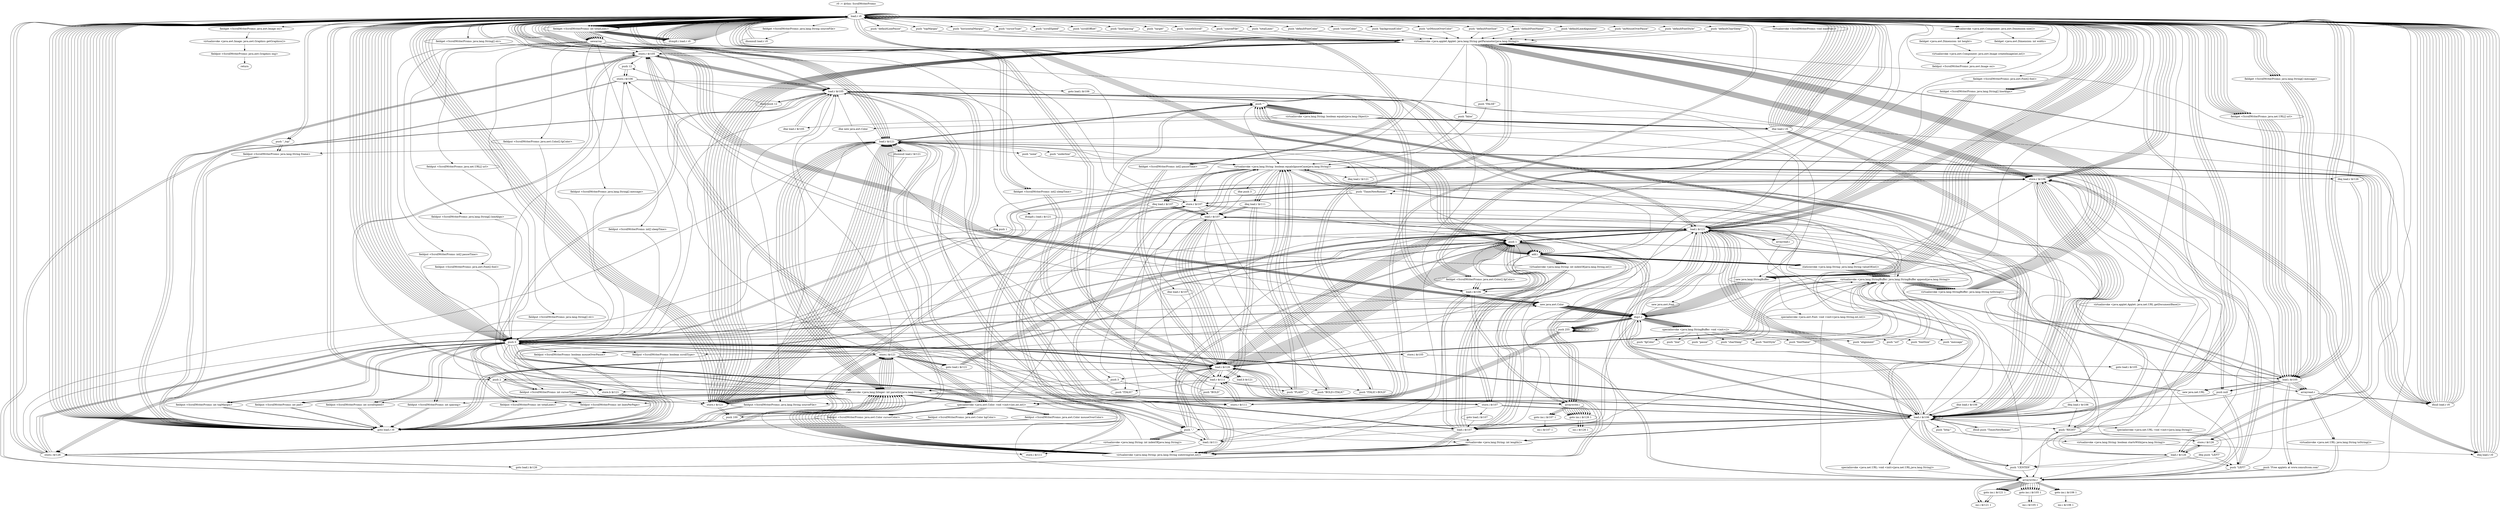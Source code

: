 digraph "" {
    "r0 := @this: ScrollWriterPromo"
    "load.r r0"
    "r0 := @this: ScrollWriterPromo"->"load.r r0";
    "push \"sourceFile\""
    "load.r r0"->"push \"sourceFile\"";
    "virtualinvoke <java.applet.Applet: java.lang.String getParameter(java.lang.String)>"
    "push \"sourceFile\""->"virtualinvoke <java.applet.Applet: java.lang.String getParameter(java.lang.String)>";
    "store.r $r105"
    "virtualinvoke <java.applet.Applet: java.lang.String getParameter(java.lang.String)>"->"store.r $r105";
    "load.r $r105"
    "store.r $r105"->"load.r $r105";
    "push \"\""
    "load.r $r105"->"push \"\"";
    "virtualinvoke <java.lang.String: boolean equals(java.lang.Object)>"
    "push \"\""->"virtualinvoke <java.lang.String: boolean equals(java.lang.Object)>";
    "ifne load.r r0"
    "virtualinvoke <java.lang.String: boolean equals(java.lang.Object)>"->"ifne load.r r0";
    "ifne load.r r0"->"load.r r0";
    "load.r r0"->"load.r $r105";
    "fieldput <ScrollWriterPromo: java.lang.String sourceFile>"
    "load.r $r105"->"fieldput <ScrollWriterPromo: java.lang.String sourceFile>";
    "goto load.r r0"
    "fieldput <ScrollWriterPromo: java.lang.String sourceFile>"->"goto load.r r0";
    "goto load.r r0"->"load.r r0";
    "fieldget <ScrollWriterPromo: java.lang.String sourceFile>"
    "load.r r0"->"fieldget <ScrollWriterPromo: java.lang.String sourceFile>";
    "ifnonnull load.r r0"
    "fieldget <ScrollWriterPromo: java.lang.String sourceFile>"->"ifnonnull load.r r0";
    "ifnonnull load.r r0"->"load.r r0";
    "push \"totalLines\""
    "load.r r0"->"push \"totalLines\"";
    "push \"totalLines\""->"virtualinvoke <java.applet.Applet: java.lang.String getParameter(java.lang.String)>";
    "virtualinvoke <java.applet.Applet: java.lang.String getParameter(java.lang.String)>"->"store.r $r105";
    "store.r $r105"->"load.r $r105";
    "ifnull load.r r0"
    "load.r $r105"->"ifnull load.r r0";
    "ifnull load.r r0"->"load.r r0";
    "load.r r0"->"load.r $r105";
    "staticinvoke <java.lang.Integer: int parseInt(java.lang.String)>"
    "load.r $r105"->"staticinvoke <java.lang.Integer: int parseInt(java.lang.String)>";
    "fieldput <ScrollWriterPromo: int totalLines>"
    "staticinvoke <java.lang.Integer: int parseInt(java.lang.String)>"->"fieldput <ScrollWriterPromo: int totalLines>";
    "fieldput <ScrollWriterPromo: int totalLines>"->"goto load.r r0";
    "goto load.r r0"->"load.r r0";
    "load.r r0"->"load.r r0";
    "fieldget <ScrollWriterPromo: int totalLines>"
    "load.r r0"->"fieldget <ScrollWriterPromo: int totalLines>";
    "newarray"
    "fieldget <ScrollWriterPromo: int totalLines>"->"newarray";
    "fieldput <ScrollWriterPromo: java.lang.String[] str>"
    "newarray"->"fieldput <ScrollWriterPromo: java.lang.String[] str>";
    "push 0"
    "fieldput <ScrollWriterPromo: java.lang.String[] str>"->"push 0";
    "store.i $r121"
    "push 0"->"store.i $r121";
    "goto load.i $r121"
    "store.i $r121"->"goto load.i $r121";
    "load.i $r121"
    "goto load.i $r121"->"load.i $r121";
    "load.i $r121"->"load.r r0";
    "load.r r0"->"fieldget <ScrollWriterPromo: int totalLines>";
    "ifcmplt.i load.i $r121"
    "fieldget <ScrollWriterPromo: int totalLines>"->"ifcmplt.i load.i $r121";
    "ifcmplt.i load.i $r121"->"goto load.r r0";
    "goto load.r r0"->"load.r r0";
    "push \"defaultFontColor\""
    "load.r r0"->"push \"defaultFontColor\"";
    "push \"defaultFontColor\""->"virtualinvoke <java.applet.Applet: java.lang.String getParameter(java.lang.String)>";
    "virtualinvoke <java.applet.Applet: java.lang.String getParameter(java.lang.String)>"->"store.r $r105";
    "store.r $r105"->"load.r $r105";
    "load.r $r105"->"push \"\"";
    "push \"\""->"virtualinvoke <java.lang.String: boolean equals(java.lang.Object)>";
    "ifne new java.awt.Color"
    "virtualinvoke <java.lang.String: boolean equals(java.lang.Object)>"->"ifne new java.awt.Color";
    "ifne new java.awt.Color"->"load.r $r105";
    "push \",\""
    "load.r $r105"->"push \",\"";
    "virtualinvoke <java.lang.String: int indexOf(java.lang.String)>"
    "push \",\""->"virtualinvoke <java.lang.String: int indexOf(java.lang.String)>";
    "virtualinvoke <java.lang.String: int indexOf(java.lang.String)>"->"store.i $r121";
    "store.i $r121"->"load.r $r105";
    "load.r $r105"->"load.r $r105";
    "load.r $r105"->"push \",\"";
    "push \",\""->"load.i $r121";
    "push 1"
    "load.i $r121"->"push 1";
    "add.i"
    "push 1"->"add.i";
    "virtualinvoke <java.lang.String: int indexOf(java.lang.String,int)>"
    "add.i"->"virtualinvoke <java.lang.String: int indexOf(java.lang.String,int)>";
    "store.i $r106"
    "virtualinvoke <java.lang.String: int indexOf(java.lang.String,int)>"->"store.i $r106";
    "store.i $r106"->"load.r $r105";
    "load.r $r105"->"push 0";
    "push 0"->"load.i $r121";
    "virtualinvoke <java.lang.String: java.lang.String substring(int,int)>"
    "load.i $r121"->"virtualinvoke <java.lang.String: java.lang.String substring(int,int)>";
    "virtualinvoke <java.lang.String: java.lang.String substring(int,int)>"->"staticinvoke <java.lang.Integer: int parseInt(java.lang.String)>";
    "store.i $r107"
    "staticinvoke <java.lang.Integer: int parseInt(java.lang.String)>"->"store.i $r107";
    "store.i $r107"->"load.i $r121";
    "load.i $r121"->"push 1";
    "push 1"->"add.i";
    "load.i $r106"
    "add.i"->"load.i $r106";
    "load.i $r106"->"virtualinvoke <java.lang.String: java.lang.String substring(int,int)>";
    "virtualinvoke <java.lang.String: java.lang.String substring(int,int)>"->"staticinvoke <java.lang.Integer: int parseInt(java.lang.String)>";
    "staticinvoke <java.lang.Integer: int parseInt(java.lang.String)>"->"store.i $r121";
    "new java.awt.Color"
    "store.i $r121"->"new java.awt.Color";
    "dup1.r"
    "new java.awt.Color"->"dup1.r";
    "load.i $r107"
    "dup1.r"->"load.i $r107";
    "load.i $r107"->"load.i $r121";
    "load.i $r121"->"load.r $r105";
    "load.r $r105"->"load.i $r106";
    "load.i $r106"->"push 1";
    "push 1"->"add.i";
    "add.i"->"load.r $r105";
    "virtualinvoke <java.lang.String: int length()>"
    "load.r $r105"->"virtualinvoke <java.lang.String: int length()>";
    "virtualinvoke <java.lang.String: int length()>"->"virtualinvoke <java.lang.String: java.lang.String substring(int,int)>";
    "virtualinvoke <java.lang.String: java.lang.String substring(int,int)>"->"staticinvoke <java.lang.Integer: int parseInt(java.lang.String)>";
    "specialinvoke <java.awt.Color: void <init>(int,int,int)>"
    "staticinvoke <java.lang.Integer: int parseInt(java.lang.String)>"->"specialinvoke <java.awt.Color: void <init>(int,int,int)>";
    "specialinvoke <java.awt.Color: void <init>(int,int,int)>"->"store.r $r105";
    "store.r $r105"->"goto load.r r0";
    "goto load.r r0"->"load.r r0";
    "push \"cursorColor\""
    "load.r r0"->"push \"cursorColor\"";
    "push \"cursorColor\""->"virtualinvoke <java.applet.Applet: java.lang.String getParameter(java.lang.String)>";
    "store.r $r106"
    "virtualinvoke <java.applet.Applet: java.lang.String getParameter(java.lang.String)>"->"store.r $r106";
    "load.r $r106"
    "store.r $r106"->"load.r $r106";
    "load.r $r106"->"push \"\"";
    "push \"\""->"virtualinvoke <java.lang.String: boolean equals(java.lang.Object)>";
    "virtualinvoke <java.lang.String: boolean equals(java.lang.Object)>"->"ifne load.r r0";
    "ifne load.r r0"->"load.r $r106";
    "load.r $r106"->"push \",\"";
    "push \",\""->"virtualinvoke <java.lang.String: int indexOf(java.lang.String)>";
    "store.i $r126"
    "virtualinvoke <java.lang.String: int indexOf(java.lang.String)>"->"store.i $r126";
    "store.i $r126"->"load.r r0";
    "load.r r0"->"load.r $r106";
    "load.r $r106"->"load.r $r106";
    "load.r $r106"->"push \",\"";
    "load.i $r126"
    "push \",\""->"load.i $r126";
    "load.i $r126"->"push 1";
    "push 1"->"add.i";
    "add.i"->"virtualinvoke <java.lang.String: int indexOf(java.lang.String,int)>";
    "virtualinvoke <java.lang.String: int indexOf(java.lang.String,int)>"->"store.i $r107";
    "store.i $r107"->"load.r $r106";
    "load.r $r106"->"push 0";
    "push 0"->"load.i $r126";
    "load.i $r126"->"virtualinvoke <java.lang.String: java.lang.String substring(int,int)>";
    "virtualinvoke <java.lang.String: java.lang.String substring(int,int)>"->"staticinvoke <java.lang.Integer: int parseInt(java.lang.String)>";
    "staticinvoke <java.lang.Integer: int parseInt(java.lang.String)>"->"store.i $r121";
    "store.i $r121"->"load.i $r126";
    "load.i $r126"->"push 1";
    "push 1"->"add.i";
    "add.i"->"load.i $r107";
    "load.i $r107"->"virtualinvoke <java.lang.String: java.lang.String substring(int,int)>";
    "virtualinvoke <java.lang.String: java.lang.String substring(int,int)>"->"staticinvoke <java.lang.Integer: int parseInt(java.lang.String)>";
    "staticinvoke <java.lang.Integer: int parseInt(java.lang.String)>"->"store.i $r126";
    "store.i $r126"->"new java.awt.Color";
    "new java.awt.Color"->"dup1.r";
    "dup1.r"->"load.i $r121";
    "load.i $r121"->"load.i $r126";
    "load.i $r126"->"load.r $r106";
    "load.r $r106"->"load.i $r107";
    "load.i $r107"->"push 1";
    "push 1"->"add.i";
    "add.i"->"load.r $r106";
    "load.r $r106"->"virtualinvoke <java.lang.String: int length()>";
    "virtualinvoke <java.lang.String: int length()>"->"virtualinvoke <java.lang.String: java.lang.String substring(int,int)>";
    "virtualinvoke <java.lang.String: java.lang.String substring(int,int)>"->"staticinvoke <java.lang.Integer: int parseInt(java.lang.String)>";
    "staticinvoke <java.lang.Integer: int parseInt(java.lang.String)>"->"specialinvoke <java.awt.Color: void <init>(int,int,int)>";
    "fieldput <ScrollWriterPromo: java.awt.Color cursorColor>"
    "specialinvoke <java.awt.Color: void <init>(int,int,int)>"->"fieldput <ScrollWriterPromo: java.awt.Color cursorColor>";
    "fieldput <ScrollWriterPromo: java.awt.Color cursorColor>"->"goto load.r r0";
    "goto load.r r0"->"load.r r0";
    "push \"backgroundColor\""
    "load.r r0"->"push \"backgroundColor\"";
    "push \"backgroundColor\""->"virtualinvoke <java.applet.Applet: java.lang.String getParameter(java.lang.String)>";
    "virtualinvoke <java.applet.Applet: java.lang.String getParameter(java.lang.String)>"->"store.r $r106";
    "store.r $r106"->"load.r $r106";
    "load.r $r106"->"push \"\"";
    "push \"\""->"virtualinvoke <java.lang.String: boolean equals(java.lang.Object)>";
    "virtualinvoke <java.lang.String: boolean equals(java.lang.Object)>"->"ifne load.r r0";
    "ifne load.r r0"->"load.r $r106";
    "load.r $r106"->"push \",\"";
    "push \",\""->"virtualinvoke <java.lang.String: int indexOf(java.lang.String)>";
    "virtualinvoke <java.lang.String: int indexOf(java.lang.String)>"->"store.i $r126";
    "store.i $r126"->"load.r r0";
    "load.r r0"->"load.r $r106";
    "load.r $r106"->"load.r $r106";
    "load.r $r106"->"push \",\"";
    "push \",\""->"load.i $r126";
    "load.i $r126"->"push 1";
    "push 1"->"add.i";
    "add.i"->"virtualinvoke <java.lang.String: int indexOf(java.lang.String,int)>";
    "virtualinvoke <java.lang.String: int indexOf(java.lang.String,int)>"->"store.i $r107";
    "store.i $r107"->"load.r $r106";
    "load.r $r106"->"push 0";
    "push 0"->"load.i $r126";
    "load.i $r126"->"virtualinvoke <java.lang.String: java.lang.String substring(int,int)>";
    "virtualinvoke <java.lang.String: java.lang.String substring(int,int)>"->"staticinvoke <java.lang.Integer: int parseInt(java.lang.String)>";
    "staticinvoke <java.lang.Integer: int parseInt(java.lang.String)>"->"store.i $r121";
    "store.i $r121"->"load.i $r126";
    "load.i $r126"->"push 1";
    "push 1"->"add.i";
    "add.i"->"load.i $r107";
    "load.i $r107"->"virtualinvoke <java.lang.String: java.lang.String substring(int,int)>";
    "virtualinvoke <java.lang.String: java.lang.String substring(int,int)>"->"staticinvoke <java.lang.Integer: int parseInt(java.lang.String)>";
    "staticinvoke <java.lang.Integer: int parseInt(java.lang.String)>"->"store.i $r126";
    "store.i $r126"->"new java.awt.Color";
    "new java.awt.Color"->"dup1.r";
    "dup1.r"->"load.i $r121";
    "load.i $r121"->"load.i $r126";
    "load.i $r126"->"load.r $r106";
    "load.r $r106"->"load.i $r107";
    "load.i $r107"->"push 1";
    "push 1"->"add.i";
    "add.i"->"load.r $r106";
    "load.r $r106"->"virtualinvoke <java.lang.String: int length()>";
    "virtualinvoke <java.lang.String: int length()>"->"virtualinvoke <java.lang.String: java.lang.String substring(int,int)>";
    "virtualinvoke <java.lang.String: java.lang.String substring(int,int)>"->"staticinvoke <java.lang.Integer: int parseInt(java.lang.String)>";
    "staticinvoke <java.lang.Integer: int parseInt(java.lang.String)>"->"specialinvoke <java.awt.Color: void <init>(int,int,int)>";
    "fieldput <ScrollWriterPromo: java.awt.Color bgColor>"
    "specialinvoke <java.awt.Color: void <init>(int,int,int)>"->"fieldput <ScrollWriterPromo: java.awt.Color bgColor>";
    "fieldput <ScrollWriterPromo: java.awt.Color bgColor>"->"goto load.r r0";
    "goto load.r r0"->"load.r r0";
    "push \"urlMouseOverColor\""
    "load.r r0"->"push \"urlMouseOverColor\"";
    "push \"urlMouseOverColor\""->"virtualinvoke <java.applet.Applet: java.lang.String getParameter(java.lang.String)>";
    "virtualinvoke <java.applet.Applet: java.lang.String getParameter(java.lang.String)>"->"store.r $r106";
    "store.r $r106"->"load.r $r106";
    "load.r $r106"->"push \"\"";
    "push \"\""->"virtualinvoke <java.lang.String: boolean equals(java.lang.Object)>";
    "virtualinvoke <java.lang.String: boolean equals(java.lang.Object)>"->"ifne load.r r0";
    "ifne load.r r0"->"load.r $r106";
    "load.r $r106"->"push \",\"";
    "push \",\""->"virtualinvoke <java.lang.String: int indexOf(java.lang.String)>";
    "virtualinvoke <java.lang.String: int indexOf(java.lang.String)>"->"store.i $r126";
    "store.i $r126"->"load.r r0";
    "load.r r0"->"load.r $r106";
    "load.r $r106"->"load.r $r106";
    "load.r $r106"->"push \",\"";
    "push \",\""->"load.i $r126";
    "load.i $r126"->"push 1";
    "push 1"->"add.i";
    "add.i"->"virtualinvoke <java.lang.String: int indexOf(java.lang.String,int)>";
    "virtualinvoke <java.lang.String: int indexOf(java.lang.String,int)>"->"store.i $r107";
    "store.i $r107"->"load.r $r106";
    "load.r $r106"->"push 0";
    "push 0"->"load.i $r126";
    "load.i $r126"->"virtualinvoke <java.lang.String: java.lang.String substring(int,int)>";
    "virtualinvoke <java.lang.String: java.lang.String substring(int,int)>"->"staticinvoke <java.lang.Integer: int parseInt(java.lang.String)>";
    "staticinvoke <java.lang.Integer: int parseInt(java.lang.String)>"->"store.i $r121";
    "store.i $r121"->"load.i $r126";
    "load.i $r126"->"push 1";
    "push 1"->"add.i";
    "add.i"->"load.i $r107";
    "load.i $r107"->"virtualinvoke <java.lang.String: java.lang.String substring(int,int)>";
    "virtualinvoke <java.lang.String: java.lang.String substring(int,int)>"->"staticinvoke <java.lang.Integer: int parseInt(java.lang.String)>";
    "staticinvoke <java.lang.Integer: int parseInt(java.lang.String)>"->"store.i $r126";
    "store.i $r126"->"new java.awt.Color";
    "new java.awt.Color"->"dup1.r";
    "dup1.r"->"load.i $r121";
    "load.i $r121"->"load.i $r126";
    "load.i $r126"->"load.r $r106";
    "load.r $r106"->"load.i $r107";
    "load.i $r107"->"push 1";
    "push 1"->"add.i";
    "add.i"->"load.r $r106";
    "load.r $r106"->"virtualinvoke <java.lang.String: int length()>";
    "virtualinvoke <java.lang.String: int length()>"->"virtualinvoke <java.lang.String: java.lang.String substring(int,int)>";
    "virtualinvoke <java.lang.String: java.lang.String substring(int,int)>"->"staticinvoke <java.lang.Integer: int parseInt(java.lang.String)>";
    "staticinvoke <java.lang.Integer: int parseInt(java.lang.String)>"->"specialinvoke <java.awt.Color: void <init>(int,int,int)>";
    "fieldput <ScrollWriterPromo: java.awt.Color mouseOverColor>"
    "specialinvoke <java.awt.Color: void <init>(int,int,int)>"->"fieldput <ScrollWriterPromo: java.awt.Color mouseOverColor>";
    "fieldput <ScrollWriterPromo: java.awt.Color mouseOverColor>"->"goto load.r r0";
    "goto load.r r0"->"load.r r0";
    "load.r r0"->"load.r r0";
    "load.r r0"->"fieldget <ScrollWriterPromo: int totalLines>";
    "fieldget <ScrollWriterPromo: int totalLines>"->"newarray";
    "fieldput <ScrollWriterPromo: java.awt.Color[] fgColor>"
    "newarray"->"fieldput <ScrollWriterPromo: java.awt.Color[] fgColor>";
    "fieldput <ScrollWriterPromo: java.awt.Color[] fgColor>"->"push 0";
    "push 0"->"store.i $r106";
    "goto load.i $r106"
    "store.i $r106"->"goto load.i $r106";
    "goto load.i $r106"->"load.i $r106";
    "load.i $r106"->"load.r r0";
    "load.r r0"->"fieldget <ScrollWriterPromo: int totalLines>";
    "ifcmplt.i load.r r0"
    "fieldget <ScrollWriterPromo: int totalLines>"->"ifcmplt.i load.r r0";
    "ifcmplt.i load.r r0"->"load.r r0";
    "load.r r0"->"load.r r0";
    "load.r r0"->"fieldget <ScrollWriterPromo: int totalLines>";
    "fieldget <ScrollWriterPromo: int totalLines>"->"newarray";
    "fieldput <ScrollWriterPromo: java.net.URL[] url>"
    "newarray"->"fieldput <ScrollWriterPromo: java.net.URL[] url>";
    "fieldput <ScrollWriterPromo: java.net.URL[] url>"->"push 0";
    "store.i $r105"
    "push 0"->"store.i $r105";
    "goto load.i $r105"
    "store.i $r105"->"goto load.i $r105";
    "load.i $r105"
    "goto load.i $r105"->"load.i $r105";
    "load.i $r105"->"load.r r0";
    "load.r r0"->"fieldget <ScrollWriterPromo: int totalLines>";
    "fieldget <ScrollWriterPromo: int totalLines>"->"ifcmplt.i load.r r0";
    "ifcmplt.i load.r r0"->"load.r r0";
    "load.r r0"->"load.r r0";
    "load.r r0"->"fieldget <ScrollWriterPromo: int totalLines>";
    "fieldget <ScrollWriterPromo: int totalLines>"->"newarray";
    "fieldput <ScrollWriterPromo: java.lang.String[] message>"
    "newarray"->"fieldput <ScrollWriterPromo: java.lang.String[] message>";
    "fieldput <ScrollWriterPromo: java.lang.String[] message>"->"push 0";
    "push 0"->"store.i $r105";
    "store.i $r105"->"goto load.i $r105";
    "goto load.i $r105"->"load.i $r105";
    "load.i $r105"->"load.r r0";
    "load.r r0"->"fieldget <ScrollWriterPromo: int totalLines>";
    "fieldget <ScrollWriterPromo: int totalLines>"->"ifcmplt.i load.r r0";
    "ifcmplt.i load.r r0"->"load.r r0";
    "push \"defaultFontSize\""
    "load.r r0"->"push \"defaultFontSize\"";
    "push \"defaultFontSize\""->"virtualinvoke <java.applet.Applet: java.lang.String getParameter(java.lang.String)>";
    "virtualinvoke <java.applet.Applet: java.lang.String getParameter(java.lang.String)>"->"store.r $r105";
    "store.r $r105"->"load.r $r105";
    "ifnull push 12"
    "load.r $r105"->"ifnull push 12";
    "ifnull push 12"->"load.r $r105";
    "load.r $r105"->"staticinvoke <java.lang.Integer: int parseInt(java.lang.String)>";
    "staticinvoke <java.lang.Integer: int parseInt(java.lang.String)>"->"store.i $r106";
    "store.i $r106"->"goto load.r r0";
    "goto load.r r0"->"load.r r0";
    "load.r r0"->"fieldget <ScrollWriterPromo: int totalLines>";
    "fieldget <ScrollWriterPromo: int totalLines>"->"newarray";
    "newarray"->"store.r $r105";
    "store.r $r105"->"push 0";
    "push 0"->"store.i $r107";
    "goto load.i $r107"
    "store.i $r107"->"goto load.i $r107";
    "goto load.i $r107"->"load.i $r107";
    "load.i $r107"->"load.r r0";
    "load.r r0"->"fieldget <ScrollWriterPromo: int totalLines>";
    "fieldget <ScrollWriterPromo: int totalLines>"->"ifcmplt.i load.r r0";
    "ifcmplt.i load.r r0"->"load.r r0";
    "push \"defaultFontName\""
    "load.r r0"->"push \"defaultFontName\"";
    "push \"defaultFontName\""->"virtualinvoke <java.applet.Applet: java.lang.String getParameter(java.lang.String)>";
    "virtualinvoke <java.applet.Applet: java.lang.String getParameter(java.lang.String)>"->"store.r $r106";
    "store.r $r106"->"load.r $r106";
    "ifnull push \"TimesNewRoman\""
    "load.r $r106"->"ifnull push \"TimesNewRoman\"";
    "ifnull push \"TimesNewRoman\""->"load.r $r106";
    "store.r $r107"
    "load.r $r106"->"store.r $r107";
    "store.r $r107"->"goto load.r r0";
    "goto load.r r0"->"load.r r0";
    "push \"defaultLineAlignment\""
    "load.r r0"->"push \"defaultLineAlignment\"";
    "push \"defaultLineAlignment\""->"virtualinvoke <java.applet.Applet: java.lang.String getParameter(java.lang.String)>";
    "virtualinvoke <java.applet.Applet: java.lang.String getParameter(java.lang.String)>"->"store.r $r106";
    "store.r $r106"->"load.r $r106";
    "push \"RIGHT\""
    "load.r $r106"->"push \"RIGHT\"";
    "virtualinvoke <java.lang.String: boolean equalsIgnoreCase(java.lang.String)>"
    "push \"RIGHT\""->"virtualinvoke <java.lang.String: boolean equalsIgnoreCase(java.lang.String)>";
    "ifeq load.r $r106"
    "virtualinvoke <java.lang.String: boolean equalsIgnoreCase(java.lang.String)>"->"ifeq load.r $r106";
    "ifeq load.r $r106"->"push \"RIGHT\"";
    "push \"RIGHT\""->"store.r $r106";
    "store.r $r106"->"goto load.r r0";
    "goto load.r r0"->"load.r r0";
    "load.r r0"->"load.r r0";
    "load.r r0"->"fieldget <ScrollWriterPromo: int totalLines>";
    "fieldget <ScrollWriterPromo: int totalLines>"->"newarray";
    "fieldput <ScrollWriterPromo: java.lang.String[] lineAlign>"
    "newarray"->"fieldput <ScrollWriterPromo: java.lang.String[] lineAlign>";
    "fieldput <ScrollWriterPromo: java.lang.String[] lineAlign>"->"push 0";
    "push 0"->"store.i $r121";
    "store.i $r121"->"goto load.i $r121";
    "goto load.i $r121"->"load.i $r121";
    "load.i $r121"->"load.r r0";
    "load.r r0"->"fieldget <ScrollWriterPromo: int totalLines>";
    "fieldget <ScrollWriterPromo: int totalLines>"->"ifcmplt.i load.r r0";
    "ifcmplt.i load.r r0"->"load.r r0";
    "push \"onMouseOverPause\""
    "load.r r0"->"push \"onMouseOverPause\"";
    "push \"onMouseOverPause\""->"virtualinvoke <java.applet.Applet: java.lang.String getParameter(java.lang.String)>";
    "push \"FALSE\""
    "virtualinvoke <java.applet.Applet: java.lang.String getParameter(java.lang.String)>"->"push \"FALSE\"";
    "push \"FALSE\""->"virtualinvoke <java.lang.String: boolean equalsIgnoreCase(java.lang.String)>";
    "ifeq load.r r0"
    "virtualinvoke <java.lang.String: boolean equalsIgnoreCase(java.lang.String)>"->"ifeq load.r r0";
    "ifeq load.r r0"->"load.r r0";
    "load.r r0"->"push 0";
    "fieldput <ScrollWriterPromo: boolean mouseOverPause>"
    "push 0"->"fieldput <ScrollWriterPromo: boolean mouseOverPause>";
    "fieldput <ScrollWriterPromo: boolean mouseOverPause>"->"goto load.r r0";
    "goto load.r r0"->"load.r r0";
    "load.r r0"->"fieldget <ScrollWriterPromo: int totalLines>";
    "fieldget <ScrollWriterPromo: int totalLines>"->"newarray";
    "newarray"->"store.r $r106";
    "store.r $r106"->"push 0";
    "push 0"->"store.i $r121";
    "store.i $r121"->"goto load.i $r121";
    "goto load.i $r121"->"load.i $r121";
    "load.i $r121"->"load.r r0";
    "load.r r0"->"fieldget <ScrollWriterPromo: int totalLines>";
    "fieldget <ScrollWriterPromo: int totalLines>"->"ifcmplt.i load.r r0";
    "ifcmplt.i load.r r0"->"load.r r0";
    "push \"defaultFontStyle\""
    "load.r r0"->"push \"defaultFontStyle\"";
    "push \"defaultFontStyle\""->"virtualinvoke <java.applet.Applet: java.lang.String getParameter(java.lang.String)>";
    "virtualinvoke <java.applet.Applet: java.lang.String getParameter(java.lang.String)>"->"store.r $r107";
    "load.r $r107"
    "store.r $r107"->"load.r $r107";
    "push \"PLAIN\""
    "load.r $r107"->"push \"PLAIN\"";
    "push \"PLAIN\""->"virtualinvoke <java.lang.String: boolean equalsIgnoreCase(java.lang.String)>";
    "ifeq load.r $r107"
    "virtualinvoke <java.lang.String: boolean equalsIgnoreCase(java.lang.String)>"->"ifeq load.r $r107";
    "ifeq load.r $r107"->"push 0";
    "store.b $r121"
    "push 0"->"store.b $r121";
    "store.b $r121"->"goto load.r r0";
    "goto load.r r0"->"load.r r0";
    "load.r r0"->"fieldget <ScrollWriterPromo: int totalLines>";
    "fieldget <ScrollWriterPromo: int totalLines>"->"newarray";
    "newarray"->"store.r $r107";
    "store.r $r107"->"push 0";
    "push 0"->"store.i $r126";
    "goto load.i $r126"
    "store.i $r126"->"goto load.i $r126";
    "goto load.i $r126"->"load.i $r126";
    "load.i $r126"->"load.r r0";
    "load.r r0"->"fieldget <ScrollWriterPromo: int totalLines>";
    "fieldget <ScrollWriterPromo: int totalLines>"->"ifcmplt.i load.r r0";
    "ifcmplt.i load.r r0"->"load.r r0";
    "push \"defaultCharSleep\""
    "load.r r0"->"push \"defaultCharSleep\"";
    "push \"defaultCharSleep\""->"virtualinvoke <java.applet.Applet: java.lang.String getParameter(java.lang.String)>";
    "store.r $r121"
    "virtualinvoke <java.applet.Applet: java.lang.String getParameter(java.lang.String)>"->"store.r $r121";
    "load.r $r121"
    "store.r $r121"->"load.r $r121";
    "ifnonnull load.r $r121"
    "load.r $r121"->"ifnonnull load.r $r121";
    "push 100"
    "ifnonnull load.r $r121"->"push 100";
    "push 100"->"store.i $r121";
    "store.i $r121"->"goto load.r r0";
    "goto load.r r0"->"load.r r0";
    "load.r r0"->"load.r r0";
    "load.r r0"->"fieldget <ScrollWriterPromo: int totalLines>";
    "fieldget <ScrollWriterPromo: int totalLines>"->"newarray";
    "fieldput <ScrollWriterPromo: int[] sleepTime>"
    "newarray"->"fieldput <ScrollWriterPromo: int[] sleepTime>";
    "fieldput <ScrollWriterPromo: int[] sleepTime>"->"push 0";
    "push 0"->"store.i $r126";
    "store.i $r126"->"goto load.i $r126";
    "goto load.i $r126"->"load.i $r126";
    "load.i $r126"->"load.r r0";
    "load.r r0"->"fieldget <ScrollWriterPromo: int totalLines>";
    "fieldget <ScrollWriterPromo: int totalLines>"->"ifcmplt.i load.r r0";
    "ifcmplt.i load.r r0"->"load.r r0";
    "push \"defaultLinePause\""
    "load.r r0"->"push \"defaultLinePause\"";
    "push \"defaultLinePause\""->"virtualinvoke <java.applet.Applet: java.lang.String getParameter(java.lang.String)>";
    "virtualinvoke <java.applet.Applet: java.lang.String getParameter(java.lang.String)>"->"store.r $r121";
    "store.r $r121"->"load.r $r121";
    "load.r $r121"->"ifnonnull load.r $r121";
    "ifnonnull load.r $r121"->"push 100";
    "push 100"->"store.i $r121";
    "store.i $r121"->"goto load.r r0";
    "goto load.r r0"->"load.r r0";
    "load.r r0"->"load.r r0";
    "load.r r0"->"fieldget <ScrollWriterPromo: int totalLines>";
    "fieldget <ScrollWriterPromo: int totalLines>"->"newarray";
    "fieldput <ScrollWriterPromo: int[] pauseTime>"
    "newarray"->"fieldput <ScrollWriterPromo: int[] pauseTime>";
    "fieldput <ScrollWriterPromo: int[] pauseTime>"->"push 0";
    "push 0"->"store.i $r126";
    "store.i $r126"->"goto load.i $r126";
    "goto load.i $r126"->"load.i $r126";
    "load.i $r126"->"load.r r0";
    "load.r r0"->"fieldget <ScrollWriterPromo: int totalLines>";
    "fieldget <ScrollWriterPromo: int totalLines>"->"ifcmplt.i load.r r0";
    "ifcmplt.i load.r r0"->"load.r r0";
    "push \"topMargin\""
    "load.r r0"->"push \"topMargin\"";
    "push \"topMargin\""->"virtualinvoke <java.applet.Applet: java.lang.String getParameter(java.lang.String)>";
    "virtualinvoke <java.applet.Applet: java.lang.String getParameter(java.lang.String)>"->"store.r $r121";
    "store.r $r121"->"load.r $r121";
    "load.r $r121"->"ifnull load.r r0";
    "ifnull load.r r0"->"load.r r0";
    "load.r r0"->"load.r $r121";
    "load.r $r121"->"staticinvoke <java.lang.Integer: int parseInt(java.lang.String)>";
    "fieldput <ScrollWriterPromo: int topMargin>"
    "staticinvoke <java.lang.Integer: int parseInt(java.lang.String)>"->"fieldput <ScrollWriterPromo: int topMargin>";
    "fieldput <ScrollWriterPromo: int topMargin>"->"goto load.r r0";
    "goto load.r r0"->"load.r r0";
    "push \"horizontalMargin\""
    "load.r r0"->"push \"horizontalMargin\"";
    "push \"horizontalMargin\""->"virtualinvoke <java.applet.Applet: java.lang.String getParameter(java.lang.String)>";
    "virtualinvoke <java.applet.Applet: java.lang.String getParameter(java.lang.String)>"->"store.r $r121";
    "store.r $r121"->"load.r $r121";
    "load.r $r121"->"ifnull load.r r0";
    "ifnull load.r r0"->"load.r r0";
    "load.r r0"->"load.r $r121";
    "load.r $r121"->"staticinvoke <java.lang.Integer: int parseInt(java.lang.String)>";
    "fieldput <ScrollWriterPromo: int pad>"
    "staticinvoke <java.lang.Integer: int parseInt(java.lang.String)>"->"fieldput <ScrollWriterPromo: int pad>";
    "fieldput <ScrollWriterPromo: int pad>"->"goto load.r r0";
    "goto load.r r0"->"load.r r0";
    "push \"cursorType\""
    "load.r r0"->"push \"cursorType\"";
    "push \"cursorType\""->"virtualinvoke <java.applet.Applet: java.lang.String getParameter(java.lang.String)>";
    "virtualinvoke <java.applet.Applet: java.lang.String getParameter(java.lang.String)>"->"store.r $r121";
    "store.r $r121"->"load.r $r121";
    "push \"none\""
    "load.r $r121"->"push \"none\"";
    "push \"none\""->"virtualinvoke <java.lang.String: boolean equalsIgnoreCase(java.lang.String)>";
    "ifeq load.r $r121"
    "virtualinvoke <java.lang.String: boolean equalsIgnoreCase(java.lang.String)>"->"ifeq load.r $r121";
    "ifeq load.r $r121"->"load.r r0";
    "push 2"
    "load.r r0"->"push 2";
    "fieldput <ScrollWriterPromo: int cursorType>"
    "push 2"->"fieldput <ScrollWriterPromo: int cursorType>";
    "fieldput <ScrollWriterPromo: int cursorType>"->"goto load.r r0";
    "goto load.r r0"->"load.r r0";
    "push \"scrollSpeed\""
    "load.r r0"->"push \"scrollSpeed\"";
    "push \"scrollSpeed\""->"virtualinvoke <java.applet.Applet: java.lang.String getParameter(java.lang.String)>";
    "virtualinvoke <java.applet.Applet: java.lang.String getParameter(java.lang.String)>"->"store.r $r121";
    "store.r $r121"->"load.r $r121";
    "load.r $r121"->"ifnull load.r r0";
    "ifnull load.r r0"->"load.r r0";
    "load.r r0"->"load.r $r121";
    "load.r $r121"->"staticinvoke <java.lang.Integer: int parseInt(java.lang.String)>";
    "fieldput <ScrollWriterPromo: int scrollSpeed>"
    "staticinvoke <java.lang.Integer: int parseInt(java.lang.String)>"->"fieldput <ScrollWriterPromo: int scrollSpeed>";
    "fieldput <ScrollWriterPromo: int scrollSpeed>"->"goto load.r r0";
    "goto load.r r0"->"load.r r0";
    "push \"scrollOffset\""
    "load.r r0"->"push \"scrollOffset\"";
    "push \"scrollOffset\""->"virtualinvoke <java.applet.Applet: java.lang.String getParameter(java.lang.String)>";
    "virtualinvoke <java.applet.Applet: java.lang.String getParameter(java.lang.String)>"->"store.r $r121";
    "store.r $r121"->"load.r $r121";
    "load.r $r121"->"ifnull load.r r0";
    "ifnull load.r r0"->"load.r r0";
    "load.r r0"->"load.r $r121";
    "load.r $r121"->"staticinvoke <java.lang.Integer: int parseInt(java.lang.String)>";
    "fieldput <ScrollWriterPromo: int linesPerPage>"
    "staticinvoke <java.lang.Integer: int parseInt(java.lang.String)>"->"fieldput <ScrollWriterPromo: int linesPerPage>";
    "fieldput <ScrollWriterPromo: int linesPerPage>"->"goto load.r r0";
    "goto load.r r0"->"load.r r0";
    "push \"lineSpacing\""
    "load.r r0"->"push \"lineSpacing\"";
    "push \"lineSpacing\""->"virtualinvoke <java.applet.Applet: java.lang.String getParameter(java.lang.String)>";
    "virtualinvoke <java.applet.Applet: java.lang.String getParameter(java.lang.String)>"->"store.r $r121";
    "store.r $r121"->"load.r $r121";
    "load.r $r121"->"ifnull load.r r0";
    "ifnull load.r r0"->"load.r r0";
    "load.r r0"->"load.r $r121";
    "load.r $r121"->"staticinvoke <java.lang.Integer: int parseInt(java.lang.String)>";
    "fieldput <ScrollWriterPromo: int spacing>"
    "staticinvoke <java.lang.Integer: int parseInt(java.lang.String)>"->"fieldput <ScrollWriterPromo: int spacing>";
    "fieldput <ScrollWriterPromo: int spacing>"->"goto load.r r0";
    "goto load.r r0"->"load.r r0";
    "push \"target\""
    "load.r r0"->"push \"target\"";
    "push \"target\""->"virtualinvoke <java.applet.Applet: java.lang.String getParameter(java.lang.String)>";
    "virtualinvoke <java.applet.Applet: java.lang.String getParameter(java.lang.String)>"->"store.r $r121";
    "store.r $r121"->"load.r $r121";
    "load.r $r121"->"push \"\"";
    "push \"\""->"virtualinvoke <java.lang.String: boolean equals(java.lang.Object)>";
    "virtualinvoke <java.lang.String: boolean equals(java.lang.Object)>"->"ifne load.r r0";
    "ifne load.r r0"->"load.r r0";
    "load.r r0"->"load.r $r121";
    "fieldput <ScrollWriterPromo: java.lang.String frame>"
    "load.r $r121"->"fieldput <ScrollWriterPromo: java.lang.String frame>";
    "fieldput <ScrollWriterPromo: java.lang.String frame>"->"goto load.r r0";
    "goto load.r r0"->"load.r r0";
    "push \"smoothScroll\""
    "load.r r0"->"push \"smoothScroll\"";
    "push \"smoothScroll\""->"virtualinvoke <java.applet.Applet: java.lang.String getParameter(java.lang.String)>";
    "push \"false\""
    "virtualinvoke <java.applet.Applet: java.lang.String getParameter(java.lang.String)>"->"push \"false\"";
    "push \"false\""->"virtualinvoke <java.lang.String: boolean equalsIgnoreCase(java.lang.String)>";
    "virtualinvoke <java.lang.String: boolean equalsIgnoreCase(java.lang.String)>"->"ifeq load.r r0";
    "ifeq load.r r0"->"load.r r0";
    "load.r r0"->"push 0";
    "fieldput <ScrollWriterPromo: boolean scrollType>"
    "push 0"->"fieldput <ScrollWriterPromo: boolean scrollType>";
    "fieldput <ScrollWriterPromo: boolean scrollType>"->"goto load.r r0";
    "goto load.r r0"->"load.r r0";
    "load.r r0"->"load.r r0";
    "load.r r0"->"fieldget <ScrollWriterPromo: int totalLines>";
    "fieldget <ScrollWriterPromo: int totalLines>"->"newarray";
    "fieldput <ScrollWriterPromo: java.awt.Font[] font>"
    "newarray"->"fieldput <ScrollWriterPromo: java.awt.Font[] font>";
    "fieldput <ScrollWriterPromo: java.awt.Font[] font>"->"push 0";
    "push 0"->"store.i $r121";
    "store.i $r121"->"goto load.i $r121";
    "goto load.i $r121"->"load.i $r121";
    "load.i $r121"->"load.r r0";
    "load.r r0"->"fieldget <ScrollWriterPromo: int totalLines>";
    "fieldget <ScrollWriterPromo: int totalLines>"->"ifcmplt.i load.r r0";
    "ifcmplt.i load.r r0"->"load.r r0";
    "load.r r0"->"load.r r0";
    "load.r r0"->"load.r r0";
    "virtualinvoke <java.awt.Component: java.awt.Dimension size()>"
    "load.r r0"->"virtualinvoke <java.awt.Component: java.awt.Dimension size()>";
    "fieldget <java.awt.Dimension: int width>"
    "virtualinvoke <java.awt.Component: java.awt.Dimension size()>"->"fieldget <java.awt.Dimension: int width>";
    "fieldget <java.awt.Dimension: int width>"->"load.r r0";
    "load.r r0"->"virtualinvoke <java.awt.Component: java.awt.Dimension size()>";
    "fieldget <java.awt.Dimension: int height>"
    "virtualinvoke <java.awt.Component: java.awt.Dimension size()>"->"fieldget <java.awt.Dimension: int height>";
    "virtualinvoke <java.awt.Component: java.awt.Image createImage(int,int)>"
    "fieldget <java.awt.Dimension: int height>"->"virtualinvoke <java.awt.Component: java.awt.Image createImage(int,int)>";
    "fieldput <ScrollWriterPromo: java.awt.Image osi>"
    "virtualinvoke <java.awt.Component: java.awt.Image createImage(int,int)>"->"fieldput <ScrollWriterPromo: java.awt.Image osi>";
    "fieldput <ScrollWriterPromo: java.awt.Image osi>"->"load.r r0";
    "load.r r0"->"load.r r0";
    "fieldget <ScrollWriterPromo: java.awt.Image osi>"
    "load.r r0"->"fieldget <ScrollWriterPromo: java.awt.Image osi>";
    "virtualinvoke <java.awt.Image: java.awt.Graphics getGraphics()>"
    "fieldget <ScrollWriterPromo: java.awt.Image osi>"->"virtualinvoke <java.awt.Image: java.awt.Graphics getGraphics()>";
    "fieldput <ScrollWriterPromo: java.awt.Graphics osg>"
    "virtualinvoke <java.awt.Image: java.awt.Graphics getGraphics()>"->"fieldput <ScrollWriterPromo: java.awt.Graphics osg>";
    "return"
    "fieldput <ScrollWriterPromo: java.awt.Graphics osg>"->"return";
    "ifcmplt.i load.r r0"->"load.r r0";
    "fieldget <ScrollWriterPromo: java.awt.Font[] font>"
    "load.r r0"->"fieldget <ScrollWriterPromo: java.awt.Font[] font>";
    "fieldget <ScrollWriterPromo: java.awt.Font[] font>"->"load.i $r121";
    "new java.awt.Font"
    "load.i $r121"->"new java.awt.Font";
    "new java.awt.Font"->"dup1.r";
    "dup1.r"->"load.r $r106";
    "load.r $r106"->"load.i $r121";
    "arrayread.r"
    "load.i $r121"->"arrayread.r";
    "arrayread.r"->"load.r $r107";
    "load.r $r107"->"load.i $r121";
    "arrayread.i"
    "load.i $r121"->"arrayread.i";
    "arrayread.i"->"load.r $r105";
    "load.r $r105"->"load.i $r121";
    "load.i $r121"->"arrayread.i";
    "specialinvoke <java.awt.Font: void <init>(java.lang.String,int,int)>"
    "arrayread.i"->"specialinvoke <java.awt.Font: void <init>(java.lang.String,int,int)>";
    "arraywrite.r"
    "specialinvoke <java.awt.Font: void <init>(java.lang.String,int,int)>"->"arraywrite.r";
    "inc.i $r121 1"
    "arraywrite.r"->"inc.i $r121 1";
    "push 0"->"store.r $r121";
    "store.r $r121"->"load.r r0";
    "load.r r0"->"push 1";
    "push 1"->"fieldput <ScrollWriterPromo: boolean scrollType>";
    "ifeq load.r r0"->"load.r r0";
    "load.r r0"->"push 1";
    "push 1"->"fieldput <ScrollWriterPromo: boolean scrollType>";
    "fieldput <ScrollWriterPromo: boolean scrollType>"->"goto load.r r0";
    "load.r $r121"->"store.r $r121";
    "store.r $r121"->"load.r r0";
    "push \"_top\""
    "load.r r0"->"push \"_top\"";
    "push \"_top\""->"fieldput <ScrollWriterPromo: java.lang.String frame>";
    "ifne load.r r0"->"load.r r0";
    "load.r r0"->"push \"_top\"";
    "push \"_top\""->"fieldput <ScrollWriterPromo: java.lang.String frame>";
    "fieldput <ScrollWriterPromo: java.lang.String frame>"->"goto load.r r0";
    "staticinvoke <java.lang.Integer: int parseInt(java.lang.String)>"->"store.r $r121";
    "store.r $r121"->"load.r r0";
    "load.r r0"->"push 0";
    "push 0"->"fieldput <ScrollWriterPromo: int spacing>";
    "ifnull load.r r0"->"load.r r0";
    "load.r r0"->"push 0";
    "push 0"->"fieldput <ScrollWriterPromo: int spacing>";
    "fieldput <ScrollWriterPromo: int spacing>"->"goto load.r r0";
    "staticinvoke <java.lang.Integer: int parseInt(java.lang.String)>"->"store.r $r121";
    "store.r $r121"->"load.r r0";
    "load.r r0"->"push 2";
    "push 2"->"fieldput <ScrollWriterPromo: int linesPerPage>";
    "ifnull load.r r0"->"load.r r0";
    "load.r r0"->"push 2";
    "push 2"->"fieldput <ScrollWriterPromo: int linesPerPage>";
    "fieldput <ScrollWriterPromo: int linesPerPage>"->"goto load.r r0";
    "staticinvoke <java.lang.Integer: int parseInt(java.lang.String)>"->"store.r $r121";
    "store.r $r121"->"load.r r0";
    "load.r r0"->"push 0";
    "push 0"->"fieldput <ScrollWriterPromo: int scrollSpeed>";
    "ifnull load.r r0"->"load.r r0";
    "load.r r0"->"push 0";
    "push 0"->"fieldput <ScrollWriterPromo: int scrollSpeed>";
    "fieldput <ScrollWriterPromo: int scrollSpeed>"->"goto load.r r0";
    "push 2"->"store.r $r121";
    "store.r $r121"->"load.r r0";
    "load.r r0"->"push 0";
    "push 0"->"fieldput <ScrollWriterPromo: int cursorType>";
    "ifeq load.r $r121"->"load.r $r121";
    "push \"underline\""
    "load.r $r121"->"push \"underline\"";
    "push \"underline\""->"virtualinvoke <java.lang.String: boolean equalsIgnoreCase(java.lang.String)>";
    "virtualinvoke <java.lang.String: boolean equalsIgnoreCase(java.lang.String)>"->"ifeq load.r r0";
    "ifeq load.r r0"->"load.r r0";
    "load.r r0"->"push 1";
    "push 1"->"fieldput <ScrollWriterPromo: int cursorType>";
    "fieldput <ScrollWriterPromo: int cursorType>"->"goto load.r r0";
    "ifeq load.r r0"->"load.r r0";
    "load.r r0"->"push 0";
    "push 0"->"fieldput <ScrollWriterPromo: int cursorType>";
    "fieldput <ScrollWriterPromo: int cursorType>"->"goto load.r r0";
    "staticinvoke <java.lang.Integer: int parseInt(java.lang.String)>"->"store.r $r121";
    "store.r $r121"->"load.r r0";
    "load.r r0"->"push 0";
    "push 0"->"fieldput <ScrollWriterPromo: int pad>";
    "ifnull load.r r0"->"load.r r0";
    "load.r r0"->"push 0";
    "push 0"->"fieldput <ScrollWriterPromo: int pad>";
    "fieldput <ScrollWriterPromo: int pad>"->"goto load.r r0";
    "staticinvoke <java.lang.Integer: int parseInt(java.lang.String)>"->"store.r $r121";
    "store.r $r121"->"load.r r0";
    "load.r r0"->"push 0";
    "push 0"->"fieldput <ScrollWriterPromo: int topMargin>";
    "ifnull load.r r0"->"load.r r0";
    "load.r r0"->"push 0";
    "push 0"->"fieldput <ScrollWriterPromo: int topMargin>";
    "fieldput <ScrollWriterPromo: int topMargin>"->"goto load.r r0";
    "ifcmplt.i load.r r0"->"load.r r0";
    "new java.lang.StringBuffer"
    "load.r r0"->"new java.lang.StringBuffer";
    "new java.lang.StringBuffer"->"dup1.r";
    "specialinvoke <java.lang.StringBuffer: void <init>()>"
    "dup1.r"->"specialinvoke <java.lang.StringBuffer: void <init>()>";
    "push \"pause\""
    "specialinvoke <java.lang.StringBuffer: void <init>()>"->"push \"pause\"";
    "virtualinvoke <java.lang.StringBuffer: java.lang.StringBuffer append(java.lang.String)>"
    "push \"pause\""->"virtualinvoke <java.lang.StringBuffer: java.lang.StringBuffer append(java.lang.String)>";
    "virtualinvoke <java.lang.StringBuffer: java.lang.StringBuffer append(java.lang.String)>"->"load.i $r126";
    "load.i $r126"->"push 1";
    "push 1"->"add.i";
    "staticinvoke <java.lang.String: java.lang.String valueOf(int)>"
    "add.i"->"staticinvoke <java.lang.String: java.lang.String valueOf(int)>";
    "staticinvoke <java.lang.String: java.lang.String valueOf(int)>"->"virtualinvoke <java.lang.StringBuffer: java.lang.StringBuffer append(java.lang.String)>";
    "virtualinvoke <java.lang.StringBuffer: java.lang.String toString()>"
    "virtualinvoke <java.lang.StringBuffer: java.lang.StringBuffer append(java.lang.String)>"->"virtualinvoke <java.lang.StringBuffer: java.lang.String toString()>";
    "virtualinvoke <java.lang.StringBuffer: java.lang.String toString()>"->"virtualinvoke <java.applet.Applet: java.lang.String getParameter(java.lang.String)>";
    "store.r $r111"
    "virtualinvoke <java.applet.Applet: java.lang.String getParameter(java.lang.String)>"->"store.r $r111";
    "load.r $r111"
    "store.r $r111"->"load.r $r111";
    "load.r $r111"->"push \"\"";
    "push \"\""->"virtualinvoke <java.lang.String: boolean equals(java.lang.Object)>";
    "virtualinvoke <java.lang.String: boolean equals(java.lang.Object)>"->"ifne load.r r0";
    "ifne load.r r0"->"load.r r0";
    "fieldget <ScrollWriterPromo: int[] pauseTime>"
    "load.r r0"->"fieldget <ScrollWriterPromo: int[] pauseTime>";
    "fieldget <ScrollWriterPromo: int[] pauseTime>"->"load.i $r126";
    "load.i $r126"->"load.r $r111";
    "load.r $r111"->"staticinvoke <java.lang.Integer: int parseInt(java.lang.String)>";
    "arraywrite.i"
    "staticinvoke <java.lang.Integer: int parseInt(java.lang.String)>"->"arraywrite.i";
    "goto inc.i $r126 1"
    "arraywrite.i"->"goto inc.i $r126 1";
    "inc.i $r126 1"
    "goto inc.i $r126 1"->"inc.i $r126 1";
    "staticinvoke <java.lang.Integer: int parseInt(java.lang.String)>"->"store.r $r111";
    "store.r $r111"->"load.r r0";
    "load.r r0"->"fieldget <ScrollWriterPromo: int[] pauseTime>";
    "fieldget <ScrollWriterPromo: int[] pauseTime>"->"load.i $r126";
    "load.i $r126"->"load.i $r121";
    "load.i $r121"->"arraywrite.i";
    "arraywrite.i"->"goto inc.i $r126 1";
    "ifne load.r r0"->"load.r r0";
    "load.r r0"->"fieldget <ScrollWriterPromo: int[] pauseTime>";
    "fieldget <ScrollWriterPromo: int[] pauseTime>"->"load.i $r126";
    "load.i $r126"->"load.i $r121";
    "load.i $r121"->"arraywrite.i";
    "arraywrite.i"->"goto inc.i $r126 1";
    "ifnonnull load.r $r121"->"load.r $r121";
    "load.r $r121"->"staticinvoke <java.lang.Integer: int parseInt(java.lang.String)>";
    "staticinvoke <java.lang.Integer: int parseInt(java.lang.String)>"->"store.i $r121";
    "store.i $r121"->"goto load.r r0";
    "staticinvoke <java.lang.Integer: int parseInt(java.lang.String)>"->"store.r $r121";
    "store.r $r121"->"push 100";
    "push 100"->"store.i $r121";
    "ifcmplt.i load.r r0"->"load.r r0";
    "load.r r0"->"new java.lang.StringBuffer";
    "new java.lang.StringBuffer"->"dup1.r";
    "dup1.r"->"specialinvoke <java.lang.StringBuffer: void <init>()>";
    "push \"charSleep\""
    "specialinvoke <java.lang.StringBuffer: void <init>()>"->"push \"charSleep\"";
    "push \"charSleep\""->"virtualinvoke <java.lang.StringBuffer: java.lang.StringBuffer append(java.lang.String)>";
    "virtualinvoke <java.lang.StringBuffer: java.lang.StringBuffer append(java.lang.String)>"->"load.i $r126";
    "load.i $r126"->"push 1";
    "push 1"->"add.i";
    "add.i"->"staticinvoke <java.lang.String: java.lang.String valueOf(int)>";
    "staticinvoke <java.lang.String: java.lang.String valueOf(int)>"->"virtualinvoke <java.lang.StringBuffer: java.lang.StringBuffer append(java.lang.String)>";
    "virtualinvoke <java.lang.StringBuffer: java.lang.StringBuffer append(java.lang.String)>"->"virtualinvoke <java.lang.StringBuffer: java.lang.String toString()>";
    "virtualinvoke <java.lang.StringBuffer: java.lang.String toString()>"->"virtualinvoke <java.applet.Applet: java.lang.String getParameter(java.lang.String)>";
    "virtualinvoke <java.applet.Applet: java.lang.String getParameter(java.lang.String)>"->"store.r $r111";
    "store.r $r111"->"load.r $r111";
    "load.r $r111"->"push \"\"";
    "push \"\""->"virtualinvoke <java.lang.String: boolean equals(java.lang.Object)>";
    "virtualinvoke <java.lang.String: boolean equals(java.lang.Object)>"->"ifne load.r r0";
    "ifne load.r r0"->"load.r r0";
    "fieldget <ScrollWriterPromo: int[] sleepTime>"
    "load.r r0"->"fieldget <ScrollWriterPromo: int[] sleepTime>";
    "fieldget <ScrollWriterPromo: int[] sleepTime>"->"load.i $r126";
    "load.i $r126"->"load.r $r111";
    "load.r $r111"->"staticinvoke <java.lang.Integer: int parseInt(java.lang.String)>";
    "staticinvoke <java.lang.Integer: int parseInt(java.lang.String)>"->"arraywrite.i";
    "arraywrite.i"->"goto inc.i $r126 1";
    "goto inc.i $r126 1"->"inc.i $r126 1";
    "staticinvoke <java.lang.Integer: int parseInt(java.lang.String)>"->"store.r $r111";
    "store.r $r111"->"load.r r0";
    "load.r r0"->"fieldget <ScrollWriterPromo: int[] sleepTime>";
    "fieldget <ScrollWriterPromo: int[] sleepTime>"->"load.i $r126";
    "load.i $r126"->"load.i $r121";
    "load.i $r121"->"arraywrite.i";
    "arraywrite.i"->"goto inc.i $r126 1";
    "ifne load.r r0"->"load.r r0";
    "load.r r0"->"fieldget <ScrollWriterPromo: int[] sleepTime>";
    "fieldget <ScrollWriterPromo: int[] sleepTime>"->"load.i $r126";
    "load.i $r126"->"load.i $r121";
    "load.i $r121"->"arraywrite.i";
    "arraywrite.i"->"goto inc.i $r126 1";
    "ifnonnull load.r $r121"->"load.r $r121";
    "load.r $r121"->"staticinvoke <java.lang.Integer: int parseInt(java.lang.String)>";
    "staticinvoke <java.lang.Integer: int parseInt(java.lang.String)>"->"store.i $r121";
    "store.i $r121"->"goto load.r r0";
    "staticinvoke <java.lang.Integer: int parseInt(java.lang.String)>"->"store.r $r121";
    "store.r $r121"->"push 100";
    "push 100"->"store.i $r121";
    "ifcmplt.i load.r r0"->"load.r r0";
    "load.r r0"->"new java.lang.StringBuffer";
    "new java.lang.StringBuffer"->"dup1.r";
    "dup1.r"->"specialinvoke <java.lang.StringBuffer: void <init>()>";
    "push \"fontStyle\""
    "specialinvoke <java.lang.StringBuffer: void <init>()>"->"push \"fontStyle\"";
    "push \"fontStyle\""->"virtualinvoke <java.lang.StringBuffer: java.lang.StringBuffer append(java.lang.String)>";
    "virtualinvoke <java.lang.StringBuffer: java.lang.StringBuffer append(java.lang.String)>"->"load.i $r126";
    "load.i $r126"->"push 1";
    "push 1"->"add.i";
    "add.i"->"staticinvoke <java.lang.String: java.lang.String valueOf(int)>";
    "staticinvoke <java.lang.String: java.lang.String valueOf(int)>"->"virtualinvoke <java.lang.StringBuffer: java.lang.StringBuffer append(java.lang.String)>";
    "virtualinvoke <java.lang.StringBuffer: java.lang.StringBuffer append(java.lang.String)>"->"virtualinvoke <java.lang.StringBuffer: java.lang.String toString()>";
    "virtualinvoke <java.lang.StringBuffer: java.lang.String toString()>"->"virtualinvoke <java.applet.Applet: java.lang.String getParameter(java.lang.String)>";
    "virtualinvoke <java.applet.Applet: java.lang.String getParameter(java.lang.String)>"->"store.r $r111";
    "store.r $r111"->"load.r $r111";
    "load.r $r111"->"push \"PLAIN\"";
    "push \"PLAIN\""->"virtualinvoke <java.lang.String: boolean equalsIgnoreCase(java.lang.String)>";
    "ifeq load.r $r111"
    "virtualinvoke <java.lang.String: boolean equalsIgnoreCase(java.lang.String)>"->"ifeq load.r $r111";
    "ifeq load.r $r111"->"load.r $r107";
    "load.r $r107"->"load.i $r126";
    "load.i $r126"->"push 0";
    "push 0"->"arraywrite.i";
    "arraywrite.i"->"goto inc.i $r126 1";
    "goto inc.i $r126 1"->"inc.i $r126 1";
    "push 0"->"store.r $r111";
    "store.r $r111"->"load.r $r107";
    "load.r $r107"->"load.i $r126";
    "load.b $r121"
    "load.i $r126"->"load.b $r121";
    "load.b $r121"->"arraywrite.i";
    "arraywrite.i"->"goto inc.i $r126 1";
    "ifeq load.r $r111"->"load.r $r111";
    "push \"BOLD+ITALIC\""
    "load.r $r111"->"push \"BOLD+ITALIC\"";
    "push \"BOLD+ITALIC\""->"virtualinvoke <java.lang.String: boolean equalsIgnoreCase(java.lang.String)>";
    "ifne load.r $r107"
    "virtualinvoke <java.lang.String: boolean equalsIgnoreCase(java.lang.String)>"->"ifne load.r $r107";
    "ifne load.r $r107"->"load.r $r111";
    "push \"ITALIC+BOLD\""
    "load.r $r111"->"push \"ITALIC+BOLD\"";
    "push \"ITALIC+BOLD\""->"virtualinvoke <java.lang.String: boolean equalsIgnoreCase(java.lang.String)>";
    "virtualinvoke <java.lang.String: boolean equalsIgnoreCase(java.lang.String)>"->"ifeq load.r $r111";
    "ifeq load.r $r111"->"load.r $r107";
    "load.r $r107"->"load.i $r126";
    "push 3"
    "load.i $r126"->"push 3";
    "push 3"->"arraywrite.i";
    "arraywrite.i"->"goto inc.i $r126 1";
    "ifeq load.r $r111"->"load.r $r111";
    "push \"ITALIC\""
    "load.r $r111"->"push \"ITALIC\"";
    "push \"ITALIC\""->"virtualinvoke <java.lang.String: boolean equalsIgnoreCase(java.lang.String)>";
    "virtualinvoke <java.lang.String: boolean equalsIgnoreCase(java.lang.String)>"->"ifeq load.r $r111";
    "ifeq load.r $r111"->"load.r $r107";
    "load.r $r107"->"load.i $r126";
    "load.i $r126"->"push 2";
    "push 2"->"arraywrite.i";
    "arraywrite.i"->"goto inc.i $r126 1";
    "ifeq load.r $r111"->"load.r $r111";
    "push \"BOLD\""
    "load.r $r111"->"push \"BOLD\"";
    "push \"BOLD\""->"virtualinvoke <java.lang.String: boolean equalsIgnoreCase(java.lang.String)>";
    "virtualinvoke <java.lang.String: boolean equalsIgnoreCase(java.lang.String)>"->"ifeq load.r $r107";
    "ifeq load.r $r107"->"load.r $r107";
    "load.r $r107"->"load.i $r126";
    "load.i $r126"->"push 1";
    "push 1"->"arraywrite.i";
    "arraywrite.i"->"goto inc.i $r126 1";
    "ifeq load.r $r107"->"load.r $r107";
    "load.r $r107"->"load.i $r126";
    "load.i $r126"->"load.b $r121";
    "load.b $r121"->"arraywrite.i";
    "arraywrite.i"->"goto inc.i $r126 1";
    "ifeq load.r $r107"->"load.r $r107";
    "load.r $r107"->"push \"BOLD+ITALIC\"";
    "push \"BOLD+ITALIC\""->"virtualinvoke <java.lang.String: boolean equalsIgnoreCase(java.lang.String)>";
    "ifne push 3"
    "virtualinvoke <java.lang.String: boolean equalsIgnoreCase(java.lang.String)>"->"ifne push 3";
    "ifne push 3"->"load.r $r107";
    "load.r $r107"->"push \"ITALIC+BOLD\"";
    "push \"ITALIC+BOLD\""->"virtualinvoke <java.lang.String: boolean equalsIgnoreCase(java.lang.String)>";
    "virtualinvoke <java.lang.String: boolean equalsIgnoreCase(java.lang.String)>"->"ifeq load.r $r107";
    "ifeq load.r $r107"->"push 3";
    "push 3"->"store.b $r121";
    "store.b $r121"->"goto load.r r0";
    "ifeq load.r $r107"->"load.r $r107";
    "load.r $r107"->"push \"ITALIC\"";
    "push \"ITALIC\""->"virtualinvoke <java.lang.String: boolean equalsIgnoreCase(java.lang.String)>";
    "ifeq push 1"
    "virtualinvoke <java.lang.String: boolean equalsIgnoreCase(java.lang.String)>"->"ifeq push 1";
    "ifeq push 1"->"push 2";
    "push 2"->"store.b $r121";
    "store.b $r121"->"goto load.r r0";
    "ifeq push 1"->"push 1";
    "push 1"->"store.b $r121";
    "store.b $r121"->"goto load.r r0";
    "virtualinvoke <java.lang.String: boolean equalsIgnoreCase(java.lang.String)>"->"store.r $r107";
    "store.r $r107"->"push 1";
    "push 1"->"store.b $r121";
    "ifcmplt.i load.r r0"->"load.r r0";
    "load.r r0"->"new java.lang.StringBuffer";
    "new java.lang.StringBuffer"->"dup1.r";
    "dup1.r"->"specialinvoke <java.lang.StringBuffer: void <init>()>";
    "push \"fontName\""
    "specialinvoke <java.lang.StringBuffer: void <init>()>"->"push \"fontName\"";
    "push \"fontName\""->"virtualinvoke <java.lang.StringBuffer: java.lang.StringBuffer append(java.lang.String)>";
    "virtualinvoke <java.lang.StringBuffer: java.lang.StringBuffer append(java.lang.String)>"->"load.i $r121";
    "load.i $r121"->"push 1";
    "push 1"->"add.i";
    "add.i"->"staticinvoke <java.lang.String: java.lang.String valueOf(int)>";
    "staticinvoke <java.lang.String: java.lang.String valueOf(int)>"->"virtualinvoke <java.lang.StringBuffer: java.lang.StringBuffer append(java.lang.String)>";
    "virtualinvoke <java.lang.StringBuffer: java.lang.StringBuffer append(java.lang.String)>"->"virtualinvoke <java.lang.StringBuffer: java.lang.String toString()>";
    "virtualinvoke <java.lang.StringBuffer: java.lang.String toString()>"->"virtualinvoke <java.applet.Applet: java.lang.String getParameter(java.lang.String)>";
    "store.r $r126"
    "virtualinvoke <java.applet.Applet: java.lang.String getParameter(java.lang.String)>"->"store.r $r126";
    "load.r $r126"
    "store.r $r126"->"load.r $r126";
    "load.r $r126"->"push \"\"";
    "push \"\""->"virtualinvoke <java.lang.String: boolean equalsIgnoreCase(java.lang.String)>";
    "ifne load.r $r106"
    "virtualinvoke <java.lang.String: boolean equalsIgnoreCase(java.lang.String)>"->"ifne load.r $r106";
    "ifne load.r $r106"->"load.r $r106";
    "load.r $r106"->"load.i $r121";
    "load.i $r121"->"load.r $r126";
    "load.r $r126"->"arraywrite.r";
    "goto inc.i $r121 1"
    "arraywrite.r"->"goto inc.i $r121 1";
    "goto inc.i $r121 1"->"inc.i $r121 1";
    "load.r $r126"->"store.r $r126";
    "store.r $r126"->"load.r $r106";
    "load.r $r106"->"load.i $r121";
    "load.i $r121"->"load.r $r107";
    "load.r $r107"->"arraywrite.r";
    "arraywrite.r"->"goto inc.i $r121 1";
    "ifne load.r $r106"->"load.r $r106";
    "load.r $r106"->"load.i $r121";
    "load.i $r121"->"load.r $r107";
    "load.r $r107"->"arraywrite.r";
    "arraywrite.r"->"goto inc.i $r121 1";
    "push 0"->"store.r $r106";
    "store.r $r106"->"load.r r0";
    "load.r r0"->"push 1";
    "push 1"->"fieldput <ScrollWriterPromo: boolean mouseOverPause>";
    "ifeq load.r r0"->"load.r r0";
    "load.r r0"->"push 1";
    "push 1"->"fieldput <ScrollWriterPromo: boolean mouseOverPause>";
    "fieldput <ScrollWriterPromo: boolean mouseOverPause>"->"goto load.r r0";
    "ifcmplt.i load.r r0"->"load.r r0";
    "load.r r0"->"new java.lang.StringBuffer";
    "new java.lang.StringBuffer"->"dup1.r";
    "dup1.r"->"specialinvoke <java.lang.StringBuffer: void <init>()>";
    "push \"alignment\""
    "specialinvoke <java.lang.StringBuffer: void <init>()>"->"push \"alignment\"";
    "push \"alignment\""->"virtualinvoke <java.lang.StringBuffer: java.lang.StringBuffer append(java.lang.String)>";
    "virtualinvoke <java.lang.StringBuffer: java.lang.StringBuffer append(java.lang.String)>"->"load.i $r121";
    "load.i $r121"->"push 1";
    "push 1"->"add.i";
    "add.i"->"staticinvoke <java.lang.String: java.lang.String valueOf(int)>";
    "staticinvoke <java.lang.String: java.lang.String valueOf(int)>"->"virtualinvoke <java.lang.StringBuffer: java.lang.StringBuffer append(java.lang.String)>";
    "virtualinvoke <java.lang.StringBuffer: java.lang.StringBuffer append(java.lang.String)>"->"virtualinvoke <java.lang.StringBuffer: java.lang.String toString()>";
    "virtualinvoke <java.lang.StringBuffer: java.lang.String toString()>"->"virtualinvoke <java.applet.Applet: java.lang.String getParameter(java.lang.String)>";
    "virtualinvoke <java.applet.Applet: java.lang.String getParameter(java.lang.String)>"->"store.r $r126";
    "store.r $r126"->"load.r $r126";
    "load.r $r126"->"push \"RIGHT\"";
    "push \"RIGHT\""->"virtualinvoke <java.lang.String: boolean equalsIgnoreCase(java.lang.String)>";
    "ifeq load.r $r126"
    "virtualinvoke <java.lang.String: boolean equalsIgnoreCase(java.lang.String)>"->"ifeq load.r $r126";
    "ifeq load.r $r126"->"load.r r0";
    "fieldget <ScrollWriterPromo: java.lang.String[] lineAlign>"
    "load.r r0"->"fieldget <ScrollWriterPromo: java.lang.String[] lineAlign>";
    "fieldget <ScrollWriterPromo: java.lang.String[] lineAlign>"->"load.i $r121";
    "load.i $r121"->"push \"RIGHT\"";
    "push \"RIGHT\""->"arraywrite.r";
    "arraywrite.r"->"goto inc.i $r121 1";
    "goto inc.i $r121 1"->"inc.i $r121 1";
    "push \"RIGHT\""->"store.r $r126";
    "store.r $r126"->"load.r r0";
    "load.r r0"->"fieldget <ScrollWriterPromo: java.lang.String[] lineAlign>";
    "fieldget <ScrollWriterPromo: java.lang.String[] lineAlign>"->"load.i $r121";
    "load.i $r121"->"load.r $r106";
    "load.r $r106"->"arraywrite.r";
    "arraywrite.r"->"goto inc.i $r121 1";
    "ifeq load.r $r126"->"load.r $r126";
    "push \"CENTER\""
    "load.r $r126"->"push \"CENTER\"";
    "push \"CENTER\""->"virtualinvoke <java.lang.String: boolean equalsIgnoreCase(java.lang.String)>";
    "virtualinvoke <java.lang.String: boolean equalsIgnoreCase(java.lang.String)>"->"ifeq load.r $r126";
    "ifeq load.r $r126"->"load.r r0";
    "load.r r0"->"fieldget <ScrollWriterPromo: java.lang.String[] lineAlign>";
    "fieldget <ScrollWriterPromo: java.lang.String[] lineAlign>"->"load.i $r121";
    "load.i $r121"->"push \"CENTER\"";
    "push \"CENTER\""->"arraywrite.r";
    "arraywrite.r"->"goto inc.i $r121 1";
    "ifeq load.r $r126"->"load.r $r126";
    "push \"LEFT\""
    "load.r $r126"->"push \"LEFT\"";
    "push \"LEFT\""->"virtualinvoke <java.lang.String: boolean equalsIgnoreCase(java.lang.String)>";
    "virtualinvoke <java.lang.String: boolean equalsIgnoreCase(java.lang.String)>"->"ifeq load.r r0";
    "ifeq load.r r0"->"load.r r0";
    "load.r r0"->"fieldget <ScrollWriterPromo: java.lang.String[] lineAlign>";
    "fieldget <ScrollWriterPromo: java.lang.String[] lineAlign>"->"load.i $r121";
    "load.i $r121"->"push \"LEFT\"";
    "push \"LEFT\""->"arraywrite.r";
    "arraywrite.r"->"goto inc.i $r121 1";
    "ifeq load.r r0"->"load.r r0";
    "load.r r0"->"fieldget <ScrollWriterPromo: java.lang.String[] lineAlign>";
    "fieldget <ScrollWriterPromo: java.lang.String[] lineAlign>"->"load.i $r121";
    "load.i $r121"->"load.r $r106";
    "load.r $r106"->"arraywrite.r";
    "arraywrite.r"->"goto inc.i $r121 1";
    "ifeq load.r $r106"->"load.r $r106";
    "load.r $r106"->"push \"CENTER\"";
    "push \"CENTER\""->"virtualinvoke <java.lang.String: boolean equalsIgnoreCase(java.lang.String)>";
    "ifeq push \"LEFT\""
    "virtualinvoke <java.lang.String: boolean equalsIgnoreCase(java.lang.String)>"->"ifeq push \"LEFT\"";
    "ifeq push \"LEFT\""->"push \"CENTER\"";
    "push \"CENTER\""->"store.r $r106";
    "store.r $r106"->"goto load.r r0";
    "ifeq push \"LEFT\""->"push \"LEFT\"";
    "push \"LEFT\""->"store.r $r106";
    "store.r $r106"->"goto load.r r0";
    "virtualinvoke <java.lang.String: boolean equalsIgnoreCase(java.lang.String)>"->"store.r $r106";
    "store.r $r106"->"push \"LEFT\"";
    "push \"LEFT\""->"store.r $r106";
    "push \"TimesNewRoman\""
    "ifnull push \"TimesNewRoman\""->"push \"TimesNewRoman\"";
    "push \"TimesNewRoman\""->"store.r $r107";
    "store.r $r107"->"goto load.r r0";
    "virtualinvoke <java.applet.Applet: java.lang.String getParameter(java.lang.String)>"->"store.r $r106";
    "store.r $r106"->"push \"TimesNewRoman\"";
    "push \"TimesNewRoman\""->"store.r $r107";
    "ifcmplt.i load.r r0"->"load.r r0";
    "load.r r0"->"new java.lang.StringBuffer";
    "new java.lang.StringBuffer"->"dup1.r";
    "dup1.r"->"specialinvoke <java.lang.StringBuffer: void <init>()>";
    "push \"fontSize\""
    "specialinvoke <java.lang.StringBuffer: void <init>()>"->"push \"fontSize\"";
    "push \"fontSize\""->"virtualinvoke <java.lang.StringBuffer: java.lang.StringBuffer append(java.lang.String)>";
    "virtualinvoke <java.lang.StringBuffer: java.lang.StringBuffer append(java.lang.String)>"->"load.i $r107";
    "load.i $r107"->"push 1";
    "push 1"->"add.i";
    "add.i"->"staticinvoke <java.lang.String: java.lang.String valueOf(int)>";
    "staticinvoke <java.lang.String: java.lang.String valueOf(int)>"->"virtualinvoke <java.lang.StringBuffer: java.lang.StringBuffer append(java.lang.String)>";
    "virtualinvoke <java.lang.StringBuffer: java.lang.StringBuffer append(java.lang.String)>"->"virtualinvoke <java.lang.StringBuffer: java.lang.String toString()>";
    "virtualinvoke <java.lang.StringBuffer: java.lang.String toString()>"->"virtualinvoke <java.applet.Applet: java.lang.String getParameter(java.lang.String)>";
    "virtualinvoke <java.applet.Applet: java.lang.String getParameter(java.lang.String)>"->"store.r $r121";
    "store.r $r121"->"load.r $r121";
    "load.r $r121"->"push \"\"";
    "push \"\""->"virtualinvoke <java.lang.String: boolean equals(java.lang.Object)>";
    "ifne load.r $r105"
    "virtualinvoke <java.lang.String: boolean equals(java.lang.Object)>"->"ifne load.r $r105";
    "ifne load.r $r105"->"load.r $r105";
    "load.r $r105"->"load.i $r107";
    "load.i $r107"->"load.r $r121";
    "load.r $r121"->"staticinvoke <java.lang.Integer: int parseInt(java.lang.String)>";
    "staticinvoke <java.lang.Integer: int parseInt(java.lang.String)>"->"arraywrite.i";
    "goto inc.i $r107 1"
    "arraywrite.i"->"goto inc.i $r107 1";
    "inc.i $r107 1"
    "goto inc.i $r107 1"->"inc.i $r107 1";
    "staticinvoke <java.lang.Integer: int parseInt(java.lang.String)>"->"store.r $r121";
    "store.r $r121"->"load.r $r105";
    "load.r $r105"->"load.i $r107";
    "load.i $r107"->"load.i $r106";
    "load.i $r106"->"arraywrite.i";
    "arraywrite.i"->"goto inc.i $r107 1";
    "ifne load.r $r105"->"load.r $r105";
    "load.r $r105"->"load.i $r107";
    "load.i $r107"->"load.i $r106";
    "load.i $r106"->"arraywrite.i";
    "arraywrite.i"->"goto inc.i $r107 1";
    "staticinvoke <java.lang.Integer: int parseInt(java.lang.String)>"->"store.r $r105";
    "push 12"
    "store.r $r105"->"push 12";
    "push 12"->"store.i $r106";
    "ifnull push 12"->"push 12";
    "push 12"->"store.i $r106";
    "store.i $r106"->"goto load.r r0";
    "ifcmplt.i load.r r0"->"load.r r0";
    "load.r r0"->"new java.lang.StringBuffer";
    "new java.lang.StringBuffer"->"dup1.r";
    "dup1.r"->"specialinvoke <java.lang.StringBuffer: void <init>()>";
    "push \"message\""
    "specialinvoke <java.lang.StringBuffer: void <init>()>"->"push \"message\"";
    "push \"message\""->"virtualinvoke <java.lang.StringBuffer: java.lang.StringBuffer append(java.lang.String)>";
    "virtualinvoke <java.lang.StringBuffer: java.lang.StringBuffer append(java.lang.String)>"->"load.i $r105";
    "load.i $r105"->"push 1";
    "push 1"->"add.i";
    "add.i"->"staticinvoke <java.lang.String: java.lang.String valueOf(int)>";
    "staticinvoke <java.lang.String: java.lang.String valueOf(int)>"->"virtualinvoke <java.lang.StringBuffer: java.lang.StringBuffer append(java.lang.String)>";
    "virtualinvoke <java.lang.StringBuffer: java.lang.StringBuffer append(java.lang.String)>"->"virtualinvoke <java.lang.StringBuffer: java.lang.String toString()>";
    "virtualinvoke <java.lang.StringBuffer: java.lang.String toString()>"->"virtualinvoke <java.applet.Applet: java.lang.String getParameter(java.lang.String)>";
    "virtualinvoke <java.applet.Applet: java.lang.String getParameter(java.lang.String)>"->"store.r $r106";
    "store.r $r106"->"load.r $r106";
    "load.r $r106"->"push \"\"";
    "push \"\""->"virtualinvoke <java.lang.String: boolean equals(java.lang.Object)>";
    "virtualinvoke <java.lang.String: boolean equals(java.lang.Object)>"->"ifne load.r r0";
    "ifne load.r r0"->"load.r r0";
    "fieldget <ScrollWriterPromo: java.lang.String[] message>"
    "load.r r0"->"fieldget <ScrollWriterPromo: java.lang.String[] message>";
    "fieldget <ScrollWriterPromo: java.lang.String[] message>"->"load.i $r105";
    "load.i $r105"->"load.r $r106";
    "load.r $r106"->"arraywrite.r";
    "goto inc.i $r105 1"
    "arraywrite.r"->"goto inc.i $r105 1";
    "inc.i $r105 1"
    "goto inc.i $r105 1"->"inc.i $r105 1";
    "load.r $r106"->"store.r $r106";
    "store.r $r106"->"load.r r0";
    "fieldget <ScrollWriterPromo: java.net.URL[] url>"
    "load.r r0"->"fieldget <ScrollWriterPromo: java.net.URL[] url>";
    "fieldget <ScrollWriterPromo: java.net.URL[] url>"->"load.i $r105";
    "load.i $r105"->"arrayread.r";
    "arrayread.r"->"ifnull load.r r0";
    "ifnull load.r r0"->"load.r r0";
    "load.r r0"->"fieldget <ScrollWriterPromo: java.lang.String[] message>";
    "fieldget <ScrollWriterPromo: java.lang.String[] message>"->"load.i $r105";
    "load.i $r105"->"load.r r0";
    "load.r r0"->"fieldget <ScrollWriterPromo: java.net.URL[] url>";
    "fieldget <ScrollWriterPromo: java.net.URL[] url>"->"load.i $r105";
    "load.i $r105"->"arrayread.r";
    "virtualinvoke <java.net.URL: java.lang.String toString()>"
    "arrayread.r"->"virtualinvoke <java.net.URL: java.lang.String toString()>";
    "virtualinvoke <java.net.URL: java.lang.String toString()>"->"arraywrite.r";
    "arraywrite.r"->"goto inc.i $r105 1";
    "ifnull load.r r0"->"load.r r0";
    "load.r r0"->"fieldget <ScrollWriterPromo: java.lang.String[] message>";
    "fieldget <ScrollWriterPromo: java.lang.String[] message>"->"load.i $r105";
    "push \"Free applets at www.consultcom.com\""
    "load.i $r105"->"push \"Free applets at www.consultcom.com\"";
    "push \"Free applets at www.consultcom.com\""->"arraywrite.r";
    "arraywrite.r"->"goto inc.i $r105 1";
    "ifne load.r r0"->"load.r r0";
    "load.r r0"->"fieldget <ScrollWriterPromo: java.net.URL[] url>";
    "fieldget <ScrollWriterPromo: java.net.URL[] url>"->"load.i $r105";
    "load.i $r105"->"arrayread.r";
    "arrayread.r"->"ifnull load.r r0";
    "ifnull load.r r0"->"load.r r0";
    "load.r r0"->"fieldget <ScrollWriterPromo: java.lang.String[] message>";
    "fieldget <ScrollWriterPromo: java.lang.String[] message>"->"load.i $r105";
    "load.i $r105"->"load.r r0";
    "load.r r0"->"fieldget <ScrollWriterPromo: java.net.URL[] url>";
    "fieldget <ScrollWriterPromo: java.net.URL[] url>"->"load.i $r105";
    "load.i $r105"->"arrayread.r";
    "arrayread.r"->"virtualinvoke <java.net.URL: java.lang.String toString()>";
    "virtualinvoke <java.net.URL: java.lang.String toString()>"->"arraywrite.r";
    "arraywrite.r"->"goto inc.i $r105 1";
    "ifnull load.r r0"->"load.r r0";
    "load.r r0"->"fieldget <ScrollWriterPromo: java.lang.String[] message>";
    "fieldget <ScrollWriterPromo: java.lang.String[] message>"->"load.i $r105";
    "load.i $r105"->"push \"Free applets at www.consultcom.com\"";
    "push \"Free applets at www.consultcom.com\""->"arraywrite.r";
    "arraywrite.r"->"goto inc.i $r105 1";
    "ifcmplt.i load.r r0"->"load.r r0";
    "load.r r0"->"new java.lang.StringBuffer";
    "new java.lang.StringBuffer"->"dup1.r";
    "dup1.r"->"specialinvoke <java.lang.StringBuffer: void <init>()>";
    "push \"url\""
    "specialinvoke <java.lang.StringBuffer: void <init>()>"->"push \"url\"";
    "push \"url\""->"virtualinvoke <java.lang.StringBuffer: java.lang.StringBuffer append(java.lang.String)>";
    "virtualinvoke <java.lang.StringBuffer: java.lang.StringBuffer append(java.lang.String)>"->"load.i $r105";
    "load.i $r105"->"push 1";
    "push 1"->"add.i";
    "add.i"->"staticinvoke <java.lang.String: java.lang.String valueOf(int)>";
    "staticinvoke <java.lang.String: java.lang.String valueOf(int)>"->"virtualinvoke <java.lang.StringBuffer: java.lang.StringBuffer append(java.lang.String)>";
    "virtualinvoke <java.lang.StringBuffer: java.lang.StringBuffer append(java.lang.String)>"->"virtualinvoke <java.lang.StringBuffer: java.lang.String toString()>";
    "virtualinvoke <java.lang.StringBuffer: java.lang.String toString()>"->"virtualinvoke <java.applet.Applet: java.lang.String getParameter(java.lang.String)>";
    "virtualinvoke <java.applet.Applet: java.lang.String getParameter(java.lang.String)>"->"store.r $r106";
    "store.r $r106"->"load.r $r106";
    "load.r $r106"->"push \"\"";
    "push \"\""->"virtualinvoke <java.lang.String: boolean equals(java.lang.Object)>";
    "virtualinvoke <java.lang.String: boolean equals(java.lang.Object)>"->"ifne load.r r0";
    "ifne load.r r0"->"load.r $r106";
    "push \"http:\""
    "load.r $r106"->"push \"http:\"";
    "virtualinvoke <java.lang.String: boolean startsWith(java.lang.String)>"
    "push \"http:\""->"virtualinvoke <java.lang.String: boolean startsWith(java.lang.String)>";
    "virtualinvoke <java.lang.String: boolean startsWith(java.lang.String)>"->"ifeq load.r r0";
    "ifeq load.r r0"->"load.r r0";
    "load.r r0"->"fieldget <ScrollWriterPromo: java.net.URL[] url>";
    "fieldget <ScrollWriterPromo: java.net.URL[] url>"->"load.i $r105";
    "new java.net.URL"
    "load.i $r105"->"new java.net.URL";
    "new java.net.URL"->"dup1.r";
    "dup1.r"->"load.r $r106";
    "specialinvoke <java.net.URL: void <init>(java.lang.String)>"
    "load.r $r106"->"specialinvoke <java.net.URL: void <init>(java.lang.String)>";
    "specialinvoke <java.net.URL: void <init>(java.lang.String)>"->"arraywrite.r";
    "arraywrite.r"->"goto inc.i $r105 1";
    "goto inc.i $r105 1"->"inc.i $r105 1";
    "specialinvoke <java.net.URL: void <init>(java.lang.String)>"->"store.r $r106";
    "store.r $r106"->"load.r r0";
    "load.r r0"->"fieldget <ScrollWriterPromo: java.net.URL[] url>";
    "fieldget <ScrollWriterPromo: java.net.URL[] url>"->"load.i $r105";
    "push null"
    "load.i $r105"->"push null";
    "push null"->"arraywrite.r";
    "arraywrite.r"->"goto inc.i $r105 1";
    "ifeq load.r r0"->"load.r r0";
    "load.r r0"->"fieldget <ScrollWriterPromo: java.net.URL[] url>";
    "fieldget <ScrollWriterPromo: java.net.URL[] url>"->"load.i $r105";
    "load.i $r105"->"new java.net.URL";
    "new java.net.URL"->"dup1.r";
    "dup1.r"->"load.r r0";
    "virtualinvoke <java.applet.Applet: java.net.URL getDocumentBase()>"
    "load.r r0"->"virtualinvoke <java.applet.Applet: java.net.URL getDocumentBase()>";
    "virtualinvoke <java.applet.Applet: java.net.URL getDocumentBase()>"->"load.r $r106";
    "specialinvoke <java.net.URL: void <init>(java.net.URL,java.lang.String)>"
    "load.r $r106"->"specialinvoke <java.net.URL: void <init>(java.net.URL,java.lang.String)>";
    "specialinvoke <java.net.URL: void <init>(java.net.URL,java.lang.String)>"->"arraywrite.r";
    "arraywrite.r"->"goto inc.i $r105 1";
    "ifne load.r r0"->"load.r r0";
    "load.r r0"->"fieldget <ScrollWriterPromo: java.net.URL[] url>";
    "fieldget <ScrollWriterPromo: java.net.URL[] url>"->"load.i $r105";
    "load.i $r105"->"push null";
    "push null"->"arraywrite.r";
    "arraywrite.r"->"goto inc.i $r105 1";
    "ifcmplt.i load.r r0"->"load.r r0";
    "load.r r0"->"new java.lang.StringBuffer";
    "new java.lang.StringBuffer"->"dup1.r";
    "dup1.r"->"specialinvoke <java.lang.StringBuffer: void <init>()>";
    "push \"fgColor\""
    "specialinvoke <java.lang.StringBuffer: void <init>()>"->"push \"fgColor\"";
    "push \"fgColor\""->"virtualinvoke <java.lang.StringBuffer: java.lang.StringBuffer append(java.lang.String)>";
    "virtualinvoke <java.lang.StringBuffer: java.lang.StringBuffer append(java.lang.String)>"->"load.i $r106";
    "load.i $r106"->"push 1";
    "push 1"->"add.i";
    "add.i"->"staticinvoke <java.lang.String: java.lang.String valueOf(int)>";
    "staticinvoke <java.lang.String: java.lang.String valueOf(int)>"->"virtualinvoke <java.lang.StringBuffer: java.lang.StringBuffer append(java.lang.String)>";
    "virtualinvoke <java.lang.StringBuffer: java.lang.StringBuffer append(java.lang.String)>"->"virtualinvoke <java.lang.StringBuffer: java.lang.String toString()>";
    "virtualinvoke <java.lang.StringBuffer: java.lang.String toString()>"->"virtualinvoke <java.applet.Applet: java.lang.String getParameter(java.lang.String)>";
    "virtualinvoke <java.applet.Applet: java.lang.String getParameter(java.lang.String)>"->"store.r $r121";
    "store.r $r121"->"load.r $r121";
    "load.r $r121"->"push \"\"";
    "push \"\""->"virtualinvoke <java.lang.String: boolean equals(java.lang.Object)>";
    "virtualinvoke <java.lang.String: boolean equals(java.lang.Object)>"->"ifne load.r r0";
    "ifne load.r r0"->"load.r $r121";
    "load.r $r121"->"push \",\"";
    "push \",\""->"virtualinvoke <java.lang.String: int indexOf(java.lang.String)>";
    "store.i $r111"
    "virtualinvoke <java.lang.String: int indexOf(java.lang.String)>"->"store.i $r111";
    "store.i $r111"->"load.r $r121";
    "load.r $r121"->"load.r $r121";
    "load.r $r121"->"push \",\"";
    "load.i $r111"
    "push \",\""->"load.i $r111";
    "load.i $r111"->"push 1";
    "push 1"->"add.i";
    "add.i"->"virtualinvoke <java.lang.String: int indexOf(java.lang.String,int)>";
    "virtualinvoke <java.lang.String: int indexOf(java.lang.String,int)>"->"store.i $r126";
    "store.i $r126"->"load.r $r121";
    "load.r $r121"->"push 0";
    "push 0"->"load.i $r111";
    "load.i $r111"->"virtualinvoke <java.lang.String: java.lang.String substring(int,int)>";
    "virtualinvoke <java.lang.String: java.lang.String substring(int,int)>"->"staticinvoke <java.lang.Integer: int parseInt(java.lang.String)>";
    "staticinvoke <java.lang.Integer: int parseInt(java.lang.String)>"->"store.i $r107";
    "store.i $r107"->"load.i $r111";
    "load.i $r111"->"push 1";
    "push 1"->"add.i";
    "add.i"->"load.i $r126";
    "load.i $r126"->"virtualinvoke <java.lang.String: java.lang.String substring(int,int)>";
    "virtualinvoke <java.lang.String: java.lang.String substring(int,int)>"->"staticinvoke <java.lang.Integer: int parseInt(java.lang.String)>";
    "staticinvoke <java.lang.Integer: int parseInt(java.lang.String)>"->"store.i $r111";
    "store.i $r111"->"load.r $r121";
    "load.r $r121"->"load.i $r126";
    "load.i $r126"->"push 1";
    "push 1"->"add.i";
    "add.i"->"load.r $r121";
    "load.r $r121"->"virtualinvoke <java.lang.String: int length()>";
    "virtualinvoke <java.lang.String: int length()>"->"virtualinvoke <java.lang.String: java.lang.String substring(int,int)>";
    "virtualinvoke <java.lang.String: java.lang.String substring(int,int)>"->"staticinvoke <java.lang.Integer: int parseInt(java.lang.String)>";
    "staticinvoke <java.lang.Integer: int parseInt(java.lang.String)>"->"store.i $r121";
    "store.i $r121"->"load.r r0";
    "fieldget <ScrollWriterPromo: java.awt.Color[] fgColor>"
    "load.r r0"->"fieldget <ScrollWriterPromo: java.awt.Color[] fgColor>";
    "fieldget <ScrollWriterPromo: java.awt.Color[] fgColor>"->"load.i $r106";
    "load.i $r106"->"new java.awt.Color";
    "new java.awt.Color"->"dup1.r";
    "dup1.r"->"load.i $r107";
    "load.i $r107"->"load.i $r111";
    "load.i $r111"->"load.i $r121";
    "load.i $r121"->"specialinvoke <java.awt.Color: void <init>(int,int,int)>";
    "specialinvoke <java.awt.Color: void <init>(int,int,int)>"->"arraywrite.r";
    "goto inc.i $r106 1"
    "arraywrite.r"->"goto inc.i $r106 1";
    "inc.i $r106 1"
    "goto inc.i $r106 1"->"inc.i $r106 1";
    "specialinvoke <java.awt.Color: void <init>(int,int,int)>"->"store.r $r107";
    "store.r $r107"->"load.r r0";
    "load.r r0"->"fieldget <ScrollWriterPromo: java.awt.Color[] fgColor>";
    "fieldget <ScrollWriterPromo: java.awt.Color[] fgColor>"->"load.i $r106";
    "load.i $r106"->"load.r $r105";
    "load.r $r105"->"arraywrite.r";
    "arraywrite.r"->"goto inc.i $r106 1";
    "ifne load.r r0"->"load.r r0";
    "load.r r0"->"fieldget <ScrollWriterPromo: java.awt.Color[] fgColor>";
    "fieldget <ScrollWriterPromo: java.awt.Color[] fgColor>"->"load.i $r106";
    "load.i $r106"->"load.r $r105";
    "load.r $r105"->"arraywrite.r";
    "arraywrite.r"->"goto inc.i $r106 1";
    "specialinvoke <java.awt.Color: void <init>(int,int,int)>"->"store.r $r106";
    "store.r $r106"->"load.r r0";
    "load.r r0"->"new java.awt.Color";
    "new java.awt.Color"->"dup1.r";
    "push 255"
    "dup1.r"->"push 255";
    "push 255"->"push 0";
    "push 0"->"push 0";
    "push 0"->"specialinvoke <java.awt.Color: void <init>(int,int,int)>";
    "specialinvoke <java.awt.Color: void <init>(int,int,int)>"->"fieldput <ScrollWriterPromo: java.awt.Color mouseOverColor>";
    "ifne load.r r0"->"load.r r0";
    "load.r r0"->"new java.awt.Color";
    "new java.awt.Color"->"dup1.r";
    "dup1.r"->"push 255";
    "push 255"->"push 0";
    "push 0"->"push 0";
    "push 0"->"specialinvoke <java.awt.Color: void <init>(int,int,int)>";
    "specialinvoke <java.awt.Color: void <init>(int,int,int)>"->"fieldput <ScrollWriterPromo: java.awt.Color mouseOverColor>";
    "fieldput <ScrollWriterPromo: java.awt.Color mouseOverColor>"->"goto load.r r0";
    "specialinvoke <java.awt.Color: void <init>(int,int,int)>"->"store.r $r106";
    "store.r $r106"->"load.r r0";
    "load.r r0"->"new java.awt.Color";
    "new java.awt.Color"->"dup1.r";
    "dup1.r"->"push 0";
    "push 0"->"push 0";
    "push 0"->"push 0";
    "push 0"->"specialinvoke <java.awt.Color: void <init>(int,int,int)>";
    "specialinvoke <java.awt.Color: void <init>(int,int,int)>"->"fieldput <ScrollWriterPromo: java.awt.Color bgColor>";
    "ifne load.r r0"->"load.r r0";
    "load.r r0"->"new java.awt.Color";
    "new java.awt.Color"->"dup1.r";
    "dup1.r"->"push 0";
    "push 0"->"push 0";
    "push 0"->"push 0";
    "push 0"->"specialinvoke <java.awt.Color: void <init>(int,int,int)>";
    "specialinvoke <java.awt.Color: void <init>(int,int,int)>"->"fieldput <ScrollWriterPromo: java.awt.Color bgColor>";
    "fieldput <ScrollWriterPromo: java.awt.Color bgColor>"->"goto load.r r0";
    "specialinvoke <java.awt.Color: void <init>(int,int,int)>"->"store.r $r106";
    "store.r $r106"->"load.r r0";
    "load.r r0"->"new java.awt.Color";
    "new java.awt.Color"->"dup1.r";
    "dup1.r"->"push 255";
    "push 255"->"push 255";
    "push 255"->"push 255";
    "push 255"->"specialinvoke <java.awt.Color: void <init>(int,int,int)>";
    "specialinvoke <java.awt.Color: void <init>(int,int,int)>"->"fieldput <ScrollWriterPromo: java.awt.Color cursorColor>";
    "ifne load.r r0"->"load.r r0";
    "load.r r0"->"new java.awt.Color";
    "new java.awt.Color"->"dup1.r";
    "dup1.r"->"push 255";
    "push 255"->"push 255";
    "push 255"->"push 255";
    "push 255"->"specialinvoke <java.awt.Color: void <init>(int,int,int)>";
    "specialinvoke <java.awt.Color: void <init>(int,int,int)>"->"fieldput <ScrollWriterPromo: java.awt.Color cursorColor>";
    "fieldput <ScrollWriterPromo: java.awt.Color cursorColor>"->"goto load.r r0";
    "specialinvoke <java.awt.Color: void <init>(int,int,int)>"->"store.r $r105";
    "store.r $r105"->"new java.awt.Color";
    "new java.awt.Color"->"dup1.r";
    "dup1.r"->"push 255";
    "push 255"->"push 255";
    "push 255"->"push 255";
    "push 255"->"specialinvoke <java.awt.Color: void <init>(int,int,int)>";
    "specialinvoke <java.awt.Color: void <init>(int,int,int)>"->"store.r $r105";
    "ifne new java.awt.Color"->"new java.awt.Color";
    "new java.awt.Color"->"dup1.r";
    "dup1.r"->"push 255";
    "push 255"->"push 255";
    "push 255"->"push 255";
    "push 255"->"specialinvoke <java.awt.Color: void <init>(int,int,int)>";
    "specialinvoke <java.awt.Color: void <init>(int,int,int)>"->"store.r $r105";
    "store.r $r105"->"goto load.r r0";
    "ifcmplt.i load.i $r121"->"load.i $r121";
    "load.i $r121"->"push 1";
    "push 1"->"add.i";
    "add.i"->"load.r r0";
    "fieldget <ScrollWriterPromo: java.lang.String[] str>"
    "load.r r0"->"fieldget <ScrollWriterPromo: java.lang.String[] str>";
    "fieldget <ScrollWriterPromo: java.lang.String[] str>"->"store.r $r105";
    "store.r $r105"->"new java.lang.StringBuffer";
    "new java.lang.StringBuffer"->"dup1.r";
    "dup1.r"->"specialinvoke <java.lang.StringBuffer: void <init>()>";
    "push \"line\""
    "specialinvoke <java.lang.StringBuffer: void <init>()>"->"push \"line\"";
    "push \"line\""->"virtualinvoke <java.lang.StringBuffer: java.lang.StringBuffer append(java.lang.String)>";
    "virtualinvoke <java.lang.StringBuffer: java.lang.StringBuffer append(java.lang.String)>"->"store.r $r106";
    "store.r $r106"->"staticinvoke <java.lang.String: java.lang.String valueOf(int)>";
    "staticinvoke <java.lang.String: java.lang.String valueOf(int)>"->"store.r $r107";
    "store.r $r107"->"load.r $r105";
    "load.r $r105"->"load.i $r121";
    "load.i $r121"->"load.r r0";
    "load.r r0"->"load.r $r106";
    "load.r $r106"->"load.r $r107";
    "load.r $r107"->"virtualinvoke <java.lang.StringBuffer: java.lang.StringBuffer append(java.lang.String)>";
    "virtualinvoke <java.lang.StringBuffer: java.lang.StringBuffer append(java.lang.String)>"->"virtualinvoke <java.lang.StringBuffer: java.lang.String toString()>";
    "virtualinvoke <java.lang.StringBuffer: java.lang.String toString()>"->"virtualinvoke <java.applet.Applet: java.lang.String getParameter(java.lang.String)>";
    "virtualinvoke <java.applet.Applet: java.lang.String getParameter(java.lang.String)>"->"arraywrite.r";
    "arraywrite.r"->"inc.i $r121 1";
    "virtualinvoke <java.applet.Applet: java.lang.String getParameter(java.lang.String)>"->"store.r $r105";
    "store.r $r105"->"goto load.r r0";
    "staticinvoke <java.lang.Integer: int parseInt(java.lang.String)>"->"store.r $r105";
    "store.r $r105"->"load.r r0";
    "load.r r0"->"push 0";
    "push 0"->"fieldput <ScrollWriterPromo: int totalLines>";
    "ifnull load.r r0"->"load.r r0";
    "load.r r0"->"push 0";
    "push 0"->"fieldput <ScrollWriterPromo: int totalLines>";
    "fieldput <ScrollWriterPromo: int totalLines>"->"goto load.r r0";
    "ifnonnull load.r r0"->"load.r r0";
    "virtualinvoke <ScrollWriterPromo: void loadFile()>"
    "load.r r0"->"virtualinvoke <ScrollWriterPromo: void loadFile()>";
    "load.r $r105"->"store.r $r105";
    "store.r $r105"->"load.r r0";
    "load.r r0"->"push null";
    "push null"->"fieldput <ScrollWriterPromo: java.lang.String sourceFile>";
    "ifne load.r r0"->"load.r r0";
    "load.r r0"->"push null";
    "push null"->"fieldput <ScrollWriterPromo: java.lang.String sourceFile>";
    "fieldput <ScrollWriterPromo: java.lang.String sourceFile>"->"goto load.r r0";
}
